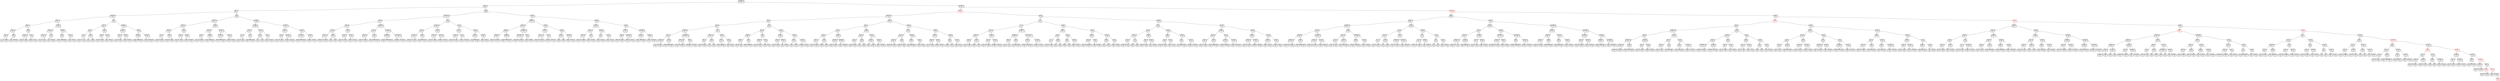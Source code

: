 digraph tree {
node [shape = Mrecord, penwidth = 2];
"especially"[label="{<f0>especially:1|{<f1>|<f2>}}"color=black];
"child"[label="{<f0>child:1|{<f1>|<f2>}}"color=black];
"big"[label="{<f0>big:1|{<f1>|<f2>}}"color=black];
"arrange"[label="{<f0>arrange:1|{<f1>|<f2>}}"color=black];
"allow"[label="{<f0>allow:1|{<f1>|<f2>}}"color=black];
"after"[label="{<f0>after:1|{<f1>|<f2>}}"color=black];
"above"[label="{<f0>above:1|{<f1>|<f2>}}"color=black];
"able"[label="{<f0>able:1|{<f1>|<f2>}}"color=black];
"a"[label="{<f0>a:1|{<f1>|<f2>}}"color=black];
"able":f1 -> "a":f0;
"about"[label="{<f0>about:1|{<f1>|<f2>}}"color=black];
"able":f2 -> "about":f0;
"above":f1 -> "able":f0;
"add"[label="{<f0>add:1|{<f1>|<f2>}}"color=black];
"act"[label="{<f0>act:1|{<f1>|<f2>}}"color=black];
"add":f1 -> "act":f0;
"afraid"[label="{<f0>afraid:1|{<f1>|<f2>}}"color=black];
"add":f2 -> "afraid":f0;
"above":f2 -> "add":f0;
"after":f1 -> "above":f0;
"ago"[label="{<f0>ago:1|{<f1>|<f2>}}"color=black];
"against"[label="{<f0>against:1|{<f1>|<f2>}}"color=black];
"again"[label="{<f0>again:1|{<f1>|<f2>}}"color=black];
"against":f1 -> "again":f0;
"age"[label="{<f0>age:1|{<f1>|<f2>}}"color=black];
"against":f2 -> "age":f0;
"ago":f1 -> "against":f0;
"air"[label="{<f0>air:1|{<f1>|<f2>}}"color=black];
"agree"[label="{<f0>agree:1|{<f1>|<f2>}}"color=black];
"air":f1 -> "agree":f0;
"all"[label="{<f0>all:1|{<f1>|<f2>}}"color=black];
"air":f2 -> "all":f0;
"ago":f2 -> "air":f0;
"after":f2 -> "ago":f0;
"allow":f1 -> "after":f0;
"animal"[label="{<f0>animal:1|{<f1>|<f2>}}"color=black];
"among"[label="{<f0>among:1|{<f1>|<f2>}}"color=black];
"always"[label="{<f0>always:1|{<f1>|<f2>}}"color=black];
"also"[label="{<f0>also:1|{<f1>|<f2>}}"color=black];
"always":f1 -> "also":f0;
"am"[label="{<f0>am:1|{<f1>|<f2>}}"color=black];
"always":f2 -> "am":f0;
"among":f1 -> "always":f0;
"and"[label="{<f0>and:1|{<f1>|<f2>}}"color=black];
"an"[label="{<f0>an:1|{<f1>|<f2>}}"color=black];
"and":f1 -> "an":f0;
"anger"[label="{<f0>anger:1|{<f1>|<f2>}}"color=black];
"and":f2 -> "anger":f0;
"among":f2 -> "and":f0;
"animal":f1 -> "among":f0;
"apple"[label="{<f0>apple:1|{<f1>|<f2>}}"color=black];
"any"[label="{<f0>any:1|{<f1>|<f2>}}"color=black];
"answer"[label="{<f0>answer:1|{<f1>|<f2>}}"color=black];
"any":f1 -> "answer":f0;
"appear"[label="{<f0>appear:1|{<f1>|<f2>}}"color=black];
"any":f2 -> "appear":f0;
"apple":f1 -> "any":f0;
"area"[label="{<f0>area:1|{<f1>|<f2>}}"color=black];
"are"[label="{<f0>are:1|{<f1>|<f2>}}"color=black];
"area":f1 -> "are":f0;
"arm"[label="{<f0>arm:1|{<f1>|<f2>}}"color=black];
"area":f2 -> "arm":f0;
"apple":f2 -> "area":f0;
"animal":f2 -> "apple":f0;
"allow":f2 -> "animal":f0;
"arrange":f1 -> "allow":f0;
"bat"[label="{<f0>bat:1|{<f1>|<f2>}}"color=black];
"back"[label="{<f0>back:1|{<f1>|<f2>}}"color=black];
"ask"[label="{<f0>ask:1|{<f1>|<f2>}}"color=black];
"art"[label="{<f0>art:1|{<f1>|<f2>}}"color=black];
"arrive"[label="{<f0>arrive:1|{<f1>|<f2>}}"color=black];
"art":f1 -> "arrive":f0;
"as"[label="{<f0>as:1|{<f1>|<f2>}}"color=black];
"art":f2 -> "as":f0;
"ask":f1 -> "art":f0;
"atom"[label="{<f0>atom:1|{<f1>|<f2>}}"color=black];
"at"[label="{<f0>at:1|{<f1>|<f2>}}"color=black];
"atom":f1 -> "at":f0;
"baby"[label="{<f0>baby:1|{<f1>|<f2>}}"color=black];
"atom":f2 -> "baby":f0;
"ask":f2 -> "atom":f0;
"back":f1 -> "ask":f0;
"bank"[label="{<f0>bank:1|{<f1>|<f2>}}"color=black];
"ball"[label="{<f0>ball:1|{<f1>|<f2>}}"color=black];
"bad"[label="{<f0>bad:1|{<f1>|<f2>}}"color=black];
"ball":f1 -> "bad":f0;
"band"[label="{<f0>band:1|{<f1>|<f2>}}"color=black];
"ball":f2 -> "band":f0;
"bank":f1 -> "ball":f0;
"base"[label="{<f0>base:1|{<f1>|<f2>}}"color=black];
"bar"[label="{<f0>bar:1|{<f1>|<f2>}}"color=black];
"base":f1 -> "bar":f0;
"basic"[label="{<f0>basic:1|{<f1>|<f2>}}"color=black];
"base":f2 -> "basic":f0;
"bank":f2 -> "base":f0;
"back":f2 -> "bank":f0;
"bat":f1 -> "back":f0;
"began"[label="{<f0>began:1|{<f1>|<f2>}}"color=black];
"beauty"[label="{<f0>beauty:1|{<f1>|<f2>}}"color=black];
"bear"[label="{<f0>bear:1|{<f1>|<f2>}}"color=black];
"be"[label="{<f0>be:1|{<f1>|<f2>}}"color=black];
"bear":f1 -> "be":f0;
"beat"[label="{<f0>beat:1|{<f1>|<f2>}}"color=black];
"bear":f2 -> "beat":f0;
"beauty":f1 -> "bear":f0;
"been"[label="{<f0>been:1|{<f1>|<f2>}}"color=black];
"bed"[label="{<f0>bed:1|{<f1>|<f2>}}"color=black];
"been":f1 -> "bed":f0;
"before"[label="{<f0>before:1|{<f1>|<f2>}}"color=black];
"been":f2 -> "before":f0;
"beauty":f2 -> "been":f0;
"began":f1 -> "beauty":f0;
"bell"[label="{<f0>bell:1|{<f1>|<f2>}}"color=black];
"behind"[label="{<f0>behind:1|{<f1>|<f2>}}"color=black];
"begin"[label="{<f0>begin:1|{<f1>|<f2>}}"color=black];
"behind":f1 -> "begin":f0;
"believe"[label="{<f0>believe:1|{<f1>|<f2>}}"color=black];
"behind":f2 -> "believe":f0;
"bell":f1 -> "behind":f0;
"better"[label="{<f0>better:1|{<f1>|<f2>}}"color=black];
"best"[label="{<f0>best:1|{<f1>|<f2>}}"color=black];
"better":f1 -> "best":f0;
"between"[label="{<f0>between:1|{<f1>|<f2>}}"color=black];
"better":f2 -> "between":f0;
"bell":f2 -> "better":f0;
"began":f2 -> "bell":f0;
"bat":f2 -> "began":f0;
"arrange":f2 -> "bat":f0;
"big":f1 -> "arrange":f0;
"but"[label="{<f0>but:1|{<f1>|<f2>}}"color=black];
"bought"[label="{<f0>bought:1|{<f1>|<f2>}}"color=black];
"board"[label="{<f0>board:1|{<f1>|<f2>}}"color=black];
"block"[label="{<f0>block:1|{<f1>|<f2>}}"color=black];
"bit"[label="{<f0>bit:1|{<f1>|<f2>}}"color=black];
"bird"[label="{<f0>bird:1|{<f1>|<f2>}}"color=black];
"bit":f1 -> "bird":f0;
"black"[label="{<f0>black:1|{<f1>|<f2>}}"color=black];
"bit":f2 -> "black":f0;
"block":f1 -> "bit":f0;
"blow"[label="{<f0>blow:1|{<f1>|<f2>}}"color=black];
"blood"[label="{<f0>blood:1|{<f1>|<f2>}}"color=black];
"blow":f1 -> "blood":f0;
"blue"[label="{<f0>blue:1|{<f1>|<f2>}}"color=black];
"blow":f2 -> "blue":f0;
"block":f2 -> "blow":f0;
"board":f1 -> "block":f0;
"book"[label="{<f0>book:1|{<f1>|<f2>}}"color=black];
"body"[label="{<f0>body:1|{<f1>|<f2>}}"color=black];
"boat"[label="{<f0>boat:1|{<f1>|<f2>}}"color=black];
"body":f1 -> "boat":f0;
"bone"[label="{<f0>bone:1|{<f1>|<f2>}}"color=black];
"body":f2 -> "bone":f0;
"book":f1 -> "body":f0;
"both"[label="{<f0>both:1|{<f1>|<f2>}}"color=black];
"born"[label="{<f0>born:1|{<f1>|<f2>}}"color=black];
"both":f1 -> "born":f0;
"bottom"[label="{<f0>bottom:1|{<f1>|<f2>}}"color=black];
"both":f2 -> "bottom":f0;
"book":f2 -> "both":f0;
"board":f2 -> "book":f0;
"bought":f1 -> "board":f0;
"broad"[label="{<f0>broad:1|{<f1>|<f2>}}"color=black];
"bread"[label="{<f0>bread:1|{<f1>|<f2>}}"color=black];
"boy"[label="{<f0>boy:1|{<f1>|<f2>}}"color=black];
"box"[label="{<f0>box:1|{<f1>|<f2>}}"color=black];
"boy":f1 -> "box":f0;
"branch"[label="{<f0>branch:1|{<f1>|<f2>}}"color=black];
"boy":f2 -> "branch":f0;
"bread":f1 -> "boy":f0;
"bright"[label="{<f0>bright:1|{<f1>|<f2>}}"color=black];
"break"[label="{<f0>break:1|{<f1>|<f2>}}"color=black];
"bright":f1 -> "break":f0;
"bring"[label="{<f0>bring:1|{<f1>|<f2>}}"color=black];
"bright":f2 -> "bring":f0;
"bread":f2 -> "bright":f0;
"broad":f1 -> "bread":f0;
"brown"[label="{<f0>brown:1|{<f1>|<f2>}}"color=black];
"brother"[label="{<f0>brother:1|{<f1>|<f2>}}"color=black];
"broke"[label="{<f0>broke:1|{<f1>|<f2>}}"color=black];
"brother":f1 -> "broke":f0;
"brought"[label="{<f0>brought:1|{<f1>|<f2>}}"color=black];
"brother":f2 -> "brought":f0;
"brown":f1 -> "brother":f0;
"burn"[label="{<f0>burn:1|{<f1>|<f2>}}"color=black];
"build"[label="{<f0>build:1|{<f1>|<f2>}}"color=black];
"burn":f1 -> "build":f0;
"busy"[label="{<f0>busy:1|{<f1>|<f2>}}"color=black];
"burn":f2 -> "busy":f0;
"brown":f2 -> "burn":f0;
"broad":f2 -> "brown":f0;
"bought":f2 -> "broad":f0;
"but":f1 -> "bought":f0;
"caught"[label="{<f0>caught:1|{<f1>|<f2>}}"color=black];
"captain"[label="{<f0>captain:1|{<f1>|<f2>}}"color=black];
"came"[label="{<f0>came:1|{<f1>|<f2>}}"color=black];
"by"[label="{<f0>by:1|{<f1>|<f2>}}"color=black];
"buy"[label="{<f0>buy:1|{<f1>|<f2>}}"color=black];
"by":f1 -> "buy":f0;
"call"[label="{<f0>call:1|{<f1>|<f2>}}"color=black];
"by":f2 -> "call":f0;
"came":f1 -> "by":f0;
"can"[label="{<f0>can:1|{<f1>|<f2>}}"color=black];
"camp"[label="{<f0>camp:1|{<f1>|<f2>}}"color=black];
"can":f1 -> "camp":f0;
"capital"[label="{<f0>capital:1|{<f1>|<f2>}}"color=black];
"can":f2 -> "capital":f0;
"came":f2 -> "can":f0;
"captain":f1 -> "came":f0;
"carry"[label="{<f0>carry:1|{<f1>|<f2>}}"color=black];
"card"[label="{<f0>card:1|{<f1>|<f2>}}"color=black];
"car"[label="{<f0>car:1|{<f1>|<f2>}}"color=black];
"card":f1 -> "car":f0;
"care"[label="{<f0>care:1|{<f1>|<f2>}}"color=black];
"card":f2 -> "care":f0;
"carry":f1 -> "card":f0;
"cat"[label="{<f0>cat:1|{<f1>|<f2>}}"color=black];
"case"[label="{<f0>case:1|{<f1>|<f2>}}"color=black];
"cat":f1 -> "case":f0;
"catch"[label="{<f0>catch:1|{<f1>|<f2>}}"color=black];
"cat":f2 -> "catch":f0;
"carry":f2 -> "cat":f0;
"captain":f2 -> "carry":f0;
"caught":f1 -> "captain":f0;
"chance"[label="{<f0>chance:1|{<f1>|<f2>}}"color=black];
"center"[label="{<f0>center:1|{<f1>|<f2>}}"color=black];
"cell"[label="{<f0>cell:1|{<f1>|<f2>}}"color=black];
"cause"[label="{<f0>cause:1|{<f1>|<f2>}}"color=black];
"cell":f1 -> "cause":f0;
"cent"[label="{<f0>cent:1|{<f1>|<f2>}}"color=black];
"cell":f2 -> "cent":f0;
"center":f1 -> "cell":f0;
"certain"[label="{<f0>certain:1|{<f1>|<f2>}}"color=black];
"century"[label="{<f0>century:1|{<f1>|<f2>}}"color=black];
"certain":f1 -> "century":f0;
"chair"[label="{<f0>chair:1|{<f1>|<f2>}}"color=black];
"certain":f2 -> "chair":f0;
"center":f2 -> "certain":f0;
"chance":f1 -> "center":f0;
"chart"[label="{<f0>chart:1|{<f1>|<f2>}}"color=black];
"character"[label="{<f0>character:1|{<f1>|<f2>}}"color=black];
"change"[label="{<f0>change:1|{<f1>|<f2>}}"color=black];
"character":f1 -> "change":f0;
"charge"[label="{<f0>charge:1|{<f1>|<f2>}}"color=black];
"character":f2 -> "charge":f0;
"chart":f1 -> "character":f0;
"chick"[label="{<f0>chick:1|{<f1>|<f2>}}"color=black];
"check"[label="{<f0>check:1|{<f1>|<f2>}}"color=black];
"chick":f1 -> "check":f0;
"chief"[label="{<f0>chief:1|{<f1>|<f2>}}"color=black];
"chick":f2 -> "chief":f0;
"chart":f2 -> "chick":f0;
"chance":f2 -> "chart":f0;
"caught":f2 -> "chance":f0;
"but":f2 -> "caught":f0;
"big":f2 -> "but":f0;
"child":f1 -> "big":f0;
"dear"[label="{<f0>dear:1|{<f1>|<f2>}}"color=black];
"continent"[label="{<f0>continent:1|{<f1>|<f2>}}"color=black];
"coat"[label="{<f0>coat:1|{<f1>|<f2>}}"color=black];
"clean"[label="{<f0>clean:1|{<f1>|<f2>}}"color=black];
"circle"[label="{<f0>circle:1|{<f1>|<f2>}}"color=black];
"choose"[label="{<f0>choose:1|{<f1>|<f2>}}"color=black];
"children"[label="{<f0>children:1|{<f1>|<f2>}}"color=black];
"choose":f1 -> "children":f0;
"chord"[label="{<f0>chord:1|{<f1>|<f2>}}"color=black];
"choose":f2 -> "chord":f0;
"circle":f1 -> "choose":f0;
"claim"[label="{<f0>claim:1|{<f1>|<f2>}}"color=black];
"city"[label="{<f0>city:1|{<f1>|<f2>}}"color=black];
"claim":f1 -> "city":f0;
"class"[label="{<f0>class:1|{<f1>|<f2>}}"color=black];
"claim":f2 -> "class":f0;
"circle":f2 -> "claim":f0;
"clean":f1 -> "circle":f0;
"close"[label="{<f0>close:1|{<f1>|<f2>}}"color=black];
"climb"[label="{<f0>climb:1|{<f1>|<f2>}}"color=black];
"clear"[label="{<f0>clear:1|{<f1>|<f2>}}"color=black];
"climb":f1 -> "clear":f0;
"clock"[label="{<f0>clock:1|{<f1>|<f2>}}"color=black];
"climb":f2 -> "clock":f0;
"close":f1 -> "climb":f0;
"cloud"[label="{<f0>cloud:1|{<f1>|<f2>}}"color=black];
"clothe"[label="{<f0>clothe:1|{<f1>|<f2>}}"color=black];
"cloud":f1 -> "clothe":f0;
"coast"[label="{<f0>coast:1|{<f1>|<f2>}}"color=black];
"cloud":f2 -> "coast":f0;
"close":f2 -> "cloud":f0;
"clean":f2 -> "close":f0;
"coat":f1 -> "clean":f0;
"company"[label="{<f0>company:1|{<f1>|<f2>}}"color=black];
"color"[label="{<f0>color:1|{<f1>|<f2>}}"color=black];
"collect"[label="{<f0>collect:1|{<f1>|<f2>}}"color=black];
"cold"[label="{<f0>cold:1|{<f1>|<f2>}}"color=black];
"collect":f1 -> "cold":f0;
"colony"[label="{<f0>colony:1|{<f1>|<f2>}}"color=black];
"collect":f2 -> "colony":f0;
"color":f1 -> "collect":f0;
"come"[label="{<f0>come:1|{<f1>|<f2>}}"color=black];
"column"[label="{<f0>column:1|{<f1>|<f2>}}"color=black];
"come":f1 -> "column":f0;
"common"[label="{<f0>common:1|{<f1>|<f2>}}"color=black];
"come":f2 -> "common":f0;
"color":f2 -> "come":f0;
"company":f1 -> "color":f0;
"connect"[label="{<f0>connect:1|{<f1>|<f2>}}"color=black];
"complete"[label="{<f0>complete:1|{<f1>|<f2>}}"color=black];
"compare"[label="{<f0>compare:1|{<f1>|<f2>}}"color=black];
"complete":f1 -> "compare":f0;
"condition"[label="{<f0>condition:1|{<f1>|<f2>}}"color=black];
"complete":f2 -> "condition":f0;
"connect":f1 -> "complete":f0;
"consonant"[label="{<f0>consonant:1|{<f1>|<f2>}}"color=black];
"consider"[label="{<f0>consider:1|{<f1>|<f2>}}"color=black];
"consonant":f1 -> "consider":f0;
"contain"[label="{<f0>contain:1|{<f1>|<f2>}}"color=black];
"consonant":f2 -> "contain":f0;
"connect":f2 -> "consonant":f0;
"company":f2 -> "connect":f0;
"coat":f2 -> "company":f0;
"continent":f1 -> "coat":f0;
"cow"[label="{<f0>cow:1|{<f1>|<f2>}}"color=black];
"correct"[label="{<f0>correct:1|{<f1>|<f2>}}"color=black];
"cool"[label="{<f0>cool:1|{<f1>|<f2>}}"color=black];
"control"[label="{<f0>control:1|{<f1>|<f2>}}"color=black];
"continue"[label="{<f0>continue:1|{<f1>|<f2>}}"color=black];
"control":f1 -> "continue":f0;
"cook"[label="{<f0>cook:1|{<f1>|<f2>}}"color=black];
"control":f2 -> "cook":f0;
"cool":f1 -> "control":f0;
"corn"[label="{<f0>corn:1|{<f1>|<f2>}}"color=black];
"copy"[label="{<f0>copy:1|{<f1>|<f2>}}"color=black];
"corn":f1 -> "copy":f0;
"corner"[label="{<f0>corner:1|{<f1>|<f2>}}"color=black];
"corn":f2 -> "corner":f0;
"cool":f2 -> "corn":f0;
"correct":f1 -> "cool":f0;
"count"[label="{<f0>count:1|{<f1>|<f2>}}"color=black];
"cotton"[label="{<f0>cotton:1|{<f1>|<f2>}}"color=black];
"cost"[label="{<f0>cost:1|{<f1>|<f2>}}"color=black];
"cotton":f1 -> "cost":f0;
"could"[label="{<f0>could:1|{<f1>|<f2>}}"color=black];
"cotton":f2 -> "could":f0;
"count":f1 -> "cotton":f0;
"course"[label="{<f0>course:1|{<f1>|<f2>}}"color=black];
"country"[label="{<f0>country:1|{<f1>|<f2>}}"color=black];
"course":f1 -> "country":f0;
"cover"[label="{<f0>cover:1|{<f1>|<f2>}}"color=black];
"course":f2 -> "cover":f0;
"count":f2 -> "course":f0;
"correct":f2 -> "count":f0;
"cow":f1 -> "correct":f0;
"cut"[label="{<f0>cut:1|{<f1>|<f2>}}"color=black];
"cross"[label="{<f0>cross:1|{<f1>|<f2>}}"color=black];
"create"[label="{<f0>create:1|{<f1>|<f2>}}"color=black];
"crease"[label="{<f0>crease:1|{<f1>|<f2>}}"color=black];
"create":f1 -> "crease":f0;
"crop"[label="{<f0>crop:1|{<f1>|<f2>}}"color=black];
"create":f2 -> "crop":f0;
"cross":f1 -> "create":f0;
"cry"[label="{<f0>cry:1|{<f1>|<f2>}}"color=black];
"crowd"[label="{<f0>crowd:1|{<f1>|<f2>}}"color=black];
"cry":f1 -> "crowd":f0;
"current"[label="{<f0>current:1|{<f1>|<f2>}}"color=black];
"cry":f2 -> "current":f0;
"cross":f2 -> "cry":f0;
"cut":f1 -> "cross":f0;
"dark"[label="{<f0>dark:1|{<f1>|<f2>}}"color=black];
"dance"[label="{<f0>dance:1|{<f1>|<f2>}}"color=black];
"dad"[label="{<f0>dad:1|{<f1>|<f2>}}"color=black];
"dance":f1 -> "dad":f0;
"danger"[label="{<f0>danger:1|{<f1>|<f2>}}"color=black];
"dance":f2 -> "danger":f0;
"dark":f1 -> "dance":f0;
"dead"[label="{<f0>dead:1|{<f1>|<f2>}}"color=black];
"day"[label="{<f0>day:1|{<f1>|<f2>}}"color=black];
"dead":f1 -> "day":f0;
"deal"[label="{<f0>deal:1|{<f1>|<f2>}}"color=black];
"dead":f2 -> "deal":f0;
"dark":f2 -> "dead":f0;
"cut":f2 -> "dark":f0;
"cow":f2 -> "cut":f0;
"continent":f2 -> "cow":f0;
"dear":f1 -> "continent":f0;
"draw"[label="{<f0>draw:1|{<f1>|<f2>}}"color=black];
"difficult"[label="{<f0>difficult:1|{<f1>|<f2>}}"color=black];
"desert"[label="{<f0>desert:1|{<f1>|<f2>}}"color=black];
"deep"[label="{<f0>deep:1|{<f1>|<f2>}}"color=black];
"decide"[label="{<f0>decide:1|{<f1>|<f2>}}"color=black];
"death"[label="{<f0>death:1|{<f1>|<f2>}}"color=black];
"decide":f1 -> "death":f0;
"decimal"[label="{<f0>decimal:1|{<f1>|<f2>}}"color=black];
"decide":f2 -> "decimal":f0;
"deep":f1 -> "decide":f0;
"depend"[label="{<f0>depend:1|{<f1>|<f2>}}"color=black];
"degree"[label="{<f0>degree:1|{<f1>|<f2>}}"color=black];
"depend":f1 -> "degree":f0;
"describe"[label="{<f0>describe:1|{<f1>|<f2>}}"color=black];
"depend":f2 -> "describe":f0;
"deep":f2 -> "depend":f0;
"desert":f1 -> "deep":f0;
"dictionary"[label="{<f0>dictionary:1|{<f1>|<f2>}}"color=black];
"determine"[label="{<f0>determine:1|{<f1>|<f2>}}"color=black];
"design"[label="{<f0>design:1|{<f1>|<f2>}}"color=black];
"determine":f1 -> "design":f0;
"develop"[label="{<f0>develop:1|{<f1>|<f2>}}"color=black];
"determine":f2 -> "develop":f0;
"dictionary":f1 -> "determine":f0;
"die"[label="{<f0>die:1|{<f1>|<f2>}}"color=black];
"did"[label="{<f0>did:1|{<f1>|<f2>}}"color=black];
"die":f1 -> "did":f0;
"differ"[label="{<f0>differ:1|{<f1>|<f2>}}"color=black];
"die":f2 -> "differ":f0;
"dictionary":f2 -> "die":f0;
"desert":f2 -> "dictionary":f0;
"difficult":f1 -> "desert":f0;
"does"[label="{<f0>does:1|{<f1>|<f2>}}"color=black];
"divide"[label="{<f0>divide:1|{<f1>|<f2>}}"color=black];
"discuss"[label="{<f0>discuss:1|{<f1>|<f2>}}"color=black];
"direct"[label="{<f0>direct:1|{<f1>|<f2>}}"color=black];
"discuss":f1 -> "direct":f0;
"distant"[label="{<f0>distant:1|{<f1>|<f2>}}"color=black];
"discuss":f2 -> "distant":f0;
"divide":f1 -> "discuss":f0;
"do"[label="{<f0>do:1|{<f1>|<f2>}}"color=black];
"division"[label="{<f0>division:1|{<f1>|<f2>}}"color=black];
"do":f1 -> "division":f0;
"doctor"[label="{<f0>doctor:1|{<f1>|<f2>}}"color=black];
"do":f2 -> "doctor":f0;
"divide":f2 -> "do":f0;
"does":f1 -> "divide":f0;
"dont"[label="{<f0>dont:1|{<f1>|<f2>}}"color=black];
"dollar"[label="{<f0>dollar:1|{<f1>|<f2>}}"color=black];
"dog"[label="{<f0>dog:1|{<f1>|<f2>}}"color=black];
"dollar":f1 -> "dog":f0;
"done"[label="{<f0>done:1|{<f1>|<f2>}}"color=black];
"dollar":f2 -> "done":f0;
"dont":f1 -> "dollar":f0;
"double"[label="{<f0>double:1|{<f1>|<f2>}}"color=black];
"door"[label="{<f0>door:1|{<f1>|<f2>}}"color=black];
"double":f1 -> "door":f0;
"down"[label="{<f0>down:1|{<f1>|<f2>}}"color=black];
"double":f2 -> "down":f0;
"dont":f2 -> "double":f0;
"does":f2 -> "dont":f0;
"difficult":f2 -> "does":f0;
"draw":f1 -> "difficult":f0;
"edge"[label="{<f0>edge:1|{<f1>|<f2>}}"color=black];
"during"[label="{<f0>during:1|{<f1>|<f2>}}"color=black];
"drive"[label="{<f0>drive:1|{<f1>|<f2>}}"color=black];
"dress"[label="{<f0>dress:1|{<f1>|<f2>}}"color=black];
"dream"[label="{<f0>dream:1|{<f1>|<f2>}}"color=black];
"dress":f1 -> "dream":f0;
"drink"[label="{<f0>drink:1|{<f1>|<f2>}}"color=black];
"dress":f2 -> "drink":f0;
"drive":f1 -> "dress":f0;
"dry"[label="{<f0>dry:1|{<f1>|<f2>}}"color=black];
"drop"[label="{<f0>drop:1|{<f1>|<f2>}}"color=black];
"dry":f1 -> "drop":f0;
"duck"[label="{<f0>duck:1|{<f1>|<f2>}}"color=black];
"dry":f2 -> "duck":f0;
"drive":f2 -> "dry":f0;
"during":f1 -> "drive":f0;
"earth"[label="{<f0>earth:1|{<f1>|<f2>}}"color=black];
"ear"[label="{<f0>ear:1|{<f1>|<f2>}}"color=black];
"each"[label="{<f0>each:1|{<f1>|<f2>}}"color=black];
"ear":f1 -> "each":f0;
"early"[label="{<f0>early:1|{<f1>|<f2>}}"color=black];
"ear":f2 -> "early":f0;
"earth":f1 -> "ear":f0;
"east"[label="{<f0>east:1|{<f1>|<f2>}}"color=black];
"ease"[label="{<f0>ease:1|{<f1>|<f2>}}"color=black];
"east":f1 -> "ease":f0;
"eat"[label="{<f0>eat:1|{<f1>|<f2>}}"color=black];
"east":f2 -> "eat":f0;
"earth":f2 -> "east":f0;
"during":f2 -> "earth":f0;
"edge":f1 -> "during":f0;
"end"[label="{<f0>end:1|{<f1>|<f2>}}"color=black];
"either"[label="{<f0>either:1|{<f1>|<f2>}}"color=black];
"egg"[label="{<f0>egg:1|{<f1>|<f2>}}"color=black];
"effect"[label="{<f0>effect:1|{<f1>|<f2>}}"color=black];
"egg":f1 -> "effect":f0;
"eight"[label="{<f0>eight:1|{<f1>|<f2>}}"color=black];
"egg":f2 -> "eight":f0;
"either":f1 -> "egg":f0;
"element"[label="{<f0>element:1|{<f1>|<f2>}}"color=black];
"electric"[label="{<f0>electric:1|{<f1>|<f2>}}"color=black];
"element":f1 -> "electric":f0;
"else"[label="{<f0>else:1|{<f1>|<f2>}}"color=black];
"element":f2 -> "else":f0;
"either":f2 -> "element":f0;
"end":f1 -> "either":f0;
"enough"[label="{<f0>enough:1|{<f1>|<f2>}}"color=black];
"energy"[label="{<f0>energy:1|{<f1>|<f2>}}"color=black];
"enemy"[label="{<f0>enemy:1|{<f1>|<f2>}}"color=black];
"energy":f1 -> "enemy":f0;
"engine"[label="{<f0>engine:1|{<f1>|<f2>}}"color=black];
"energy":f2 -> "engine":f0;
"enough":f1 -> "energy":f0;
"equal"[label="{<f0>equal:1|{<f1>|<f2>}}"color=black];
"enter"[label="{<f0>enter:1|{<f1>|<f2>}}"color=black];
"equal":f1 -> "enter":f0;
"equate"[label="{<f0>equate:1|{<f1>|<f2>}}"color=black];
"equal":f2 -> "equate":f0;
"enough":f2 -> "equal":f0;
"end":f2 -> "enough":f0;
"edge":f2 -> "end":f0;
"draw":f2 -> "edge":f0;
"dear":f2 -> "draw":f0;
"child":f2 -> "dear":f0;
"especially":f1 -> "child":f0;
"modern"[label="{<f0>modern:1|{<f1>|<f2>}}"color=black];
"history"[label="{<f0>history:1|{<f1>|<f2>}}"color=red];
"fraction"[label="{<f0>fraction:1|{<f1>|<f2>}}"color=black];
"felt"[label="{<f0>felt:1|{<f1>|<f2>}}"color=black];
"fact"[label="{<f0>fact:1|{<f1>|<f2>}}"color=black];
"except"[label="{<f0>except:1|{<f1>|<f2>}}"color=black];
"ever"[label="{<f0>ever:1|{<f1>|<f2>}}"color=black];
"evening"[label="{<f0>evening:1|{<f1>|<f2>}}"color=black];
"even"[label="{<f0>even:1|{<f1>|<f2>}}"color=black];
"evening":f1 -> "even":f0;
"event"[label="{<f0>event:1|{<f1>|<f2>}}"color=black];
"evening":f2 -> "event":f0;
"ever":f1 -> "evening":f0;
"exact"[label="{<f0>exact:1|{<f1>|<f2>}}"color=black];
"every"[label="{<f0>every:1|{<f1>|<f2>}}"color=black];
"exact":f1 -> "every":f0;
"example"[label="{<f0>example:1|{<f1>|<f2>}}"color=black];
"exact":f2 -> "example":f0;
"ever":f2 -> "exact":f0;
"except":f1 -> "ever":f0;
"experience"[label="{<f0>experience:1|{<f1>|<f2>}}"color=black];
"exercise"[label="{<f0>exercise:1|{<f1>|<f2>}}"color=black];
"excite"[label="{<f0>excite:1|{<f1>|<f2>}}"color=black];
"exercise":f1 -> "excite":f0;
"expect"[label="{<f0>expect:1|{<f1>|<f2>}}"color=black];
"exercise":f2 -> "expect":f0;
"experience":f1 -> "exercise":f0;
"eye"[label="{<f0>eye:1|{<f1>|<f2>}}"color=black];
"experiment"[label="{<f0>experiment:1|{<f1>|<f2>}}"color=black];
"eye":f1 -> "experiment":f0;
"face"[label="{<f0>face:1|{<f1>|<f2>}}"color=black];
"eye":f2 -> "face":f0;
"experience":f2 -> "eye":f0;
"except":f2 -> "experience":f0;
"fact":f1 -> "except":f0;
"fat"[label="{<f0>fat:1|{<f1>|<f2>}}"color=black];
"famous"[label="{<f0>famous:1|{<f1>|<f2>}}"color=black];
"fall"[label="{<f0>fall:1|{<f1>|<f2>}}"color=black];
"fair"[label="{<f0>fair:1|{<f1>|<f2>}}"color=black];
"fall":f1 -> "fair":f0;
"family"[label="{<f0>family:1|{<f1>|<f2>}}"color=black];
"fall":f2 -> "family":f0;
"famous":f1 -> "fall":f0;
"farm"[label="{<f0>farm:1|{<f1>|<f2>}}"color=black];
"far"[label="{<f0>far:1|{<f1>|<f2>}}"color=black];
"farm":f1 -> "far":f0;
"fast"[label="{<f0>fast:1|{<f1>|<f2>}}"color=black];
"farm":f2 -> "fast":f0;
"famous":f2 -> "farm":f0;
"fat":f1 -> "famous":f0;
"feed"[label="{<f0>feed:1|{<f1>|<f2>}}"color=black];
"favor"[label="{<f0>favor:1|{<f1>|<f2>}}"color=black];
"father"[label="{<f0>father:1|{<f1>|<f2>}}"color=black];
"favor":f1 -> "father":f0;
"fear"[label="{<f0>fear:1|{<f1>|<f2>}}"color=black];
"favor":f2 -> "fear":f0;
"feed":f1 -> "favor":f0;
"feet"[label="{<f0>feet:1|{<f1>|<f2>}}"color=black];
"feel"[label="{<f0>feel:1|{<f1>|<f2>}}"color=black];
"feet":f1 -> "feel":f0;
"fell"[label="{<f0>fell:1|{<f1>|<f2>}}"color=black];
"feet":f2 -> "fell":f0;
"feed":f2 -> "feet":f0;
"fat":f2 -> "feed":f0;
"fact":f2 -> "fat":f0;
"felt":f1 -> "fact":f0;
"five"[label="{<f0>five:1|{<f1>|<f2>}}"color=black];
"find"[label="{<f0>find:1|{<f1>|<f2>}}"color=black];
"fight"[label="{<f0>fight:1|{<f1>|<f2>}}"color=black];
"field"[label="{<f0>field:1|{<f1>|<f2>}}"color=black];
"few"[label="{<f0>few:1|{<f1>|<f2>}}"color=black];
"field":f1 -> "few":f0;
"fig"[label="{<f0>fig:1|{<f1>|<f2>}}"color=black];
"field":f2 -> "fig":f0;
"fight":f1 -> "field":f0;
"fill"[label="{<f0>fill:1|{<f1>|<f2>}}"color=black];
"figure"[label="{<f0>figure:1|{<f1>|<f2>}}"color=black];
"fill":f1 -> "figure":f0;
"final"[label="{<f0>final:1|{<f1>|<f2>}}"color=black];
"fill":f2 -> "final":f0;
"fight":f2 -> "fill":f0;
"find":f1 -> "fight":f0;
"fire"[label="{<f0>fire:1|{<f1>|<f2>}}"color=black];
"finger"[label="{<f0>finger:1|{<f1>|<f2>}}"color=black];
"fine"[label="{<f0>fine:1|{<f1>|<f2>}}"color=black];
"finger":f1 -> "fine":f0;
"finish"[label="{<f0>finish:1|{<f1>|<f2>}}"color=black];
"finger":f2 -> "finish":f0;
"fire":f1 -> "finger":f0;
"fish"[label="{<f0>fish:1|{<f1>|<f2>}}"color=black];
"first"[label="{<f0>first:1|{<f1>|<f2>}}"color=black];
"fish":f1 -> "first":f0;
"fit"[label="{<f0>fit:1|{<f1>|<f2>}}"color=black];
"fish":f2 -> "fit":f0;
"fire":f2 -> "fish":f0;
"find":f2 -> "fire":f0;
"five":f1 -> "find":f0;
"foot"[label="{<f0>foot:1|{<f1>|<f2>}}"color=black];
"flower"[label="{<f0>flower:1|{<f1>|<f2>}}"color=black];
"floor"[label="{<f0>floor:1|{<f1>|<f2>}}"color=black];
"flat"[label="{<f0>flat:1|{<f1>|<f2>}}"color=black];
"floor":f1 -> "flat":f0;
"flow"[label="{<f0>flow:1|{<f1>|<f2>}}"color=black];
"floor":f2 -> "flow":f0;
"flower":f1 -> "floor":f0;
"follow"[label="{<f0>follow:1|{<f1>|<f2>}}"color=black];
"fly"[label="{<f0>fly:1|{<f1>|<f2>}}"color=black];
"follow":f1 -> "fly":f0;
"food"[label="{<f0>food:1|{<f1>|<f2>}}"color=black];
"follow":f2 -> "food":f0;
"flower":f2 -> "follow":f0;
"foot":f1 -> "flower":f0;
"form"[label="{<f0>form:1|{<f1>|<f2>}}"color=black];
"force"[label="{<f0>force:1|{<f1>|<f2>}}"color=black];
"for"[label="{<f0>for:1|{<f1>|<f2>}}"color=black];
"force":f1 -> "for":f0;
"forest"[label="{<f0>forest:1|{<f1>|<f2>}}"color=black];
"force":f2 -> "forest":f0;
"form":f1 -> "force":f0;
"found"[label="{<f0>found:1|{<f1>|<f2>}}"color=black];
"forward"[label="{<f0>forward:1|{<f1>|<f2>}}"color=black];
"found":f1 -> "forward":f0;
"four"[label="{<f0>four:1|{<f1>|<f2>}}"color=black];
"found":f2 -> "four":f0;
"form":f2 -> "found":f0;
"foot":f2 -> "form":f0;
"five":f2 -> "foot":f0;
"felt":f2 -> "five":f0;
"fraction":f1 -> "felt":f0;
"grew"[label="{<f0>grew:1|{<f1>|<f2>}}"color=black];
"get"[label="{<f0>get:1|{<f1>|<f2>}}"color=black];
"fun"[label="{<f0>fun:1|{<f1>|<f2>}}"color=black];
"from"[label="{<f0>from:1|{<f1>|<f2>}}"color=black];
"fresh"[label="{<f0>fresh:1|{<f1>|<f2>}}"color=black];
"free"[label="{<f0>free:1|{<f1>|<f2>}}"color=black];
"fresh":f1 -> "free":f0;
"friend"[label="{<f0>friend:1|{<f1>|<f2>}}"color=black];
"fresh":f2 -> "friend":f0;
"from":f1 -> "fresh":f0;
"fruit"[label="{<f0>fruit:1|{<f1>|<f2>}}"color=black];
"front"[label="{<f0>front:1|{<f1>|<f2>}}"color=black];
"fruit":f1 -> "front":f0;
"full"[label="{<f0>full:1|{<f1>|<f2>}}"color=black];
"fruit":f2 -> "full":f0;
"from":f2 -> "fruit":f0;
"fun":f1 -> "from":f0;
"gather"[label="{<f0>gather:1|{<f1>|<f2>}}"color=black];
"garden"[label="{<f0>garden:1|{<f1>|<f2>}}"color=black];
"game"[label="{<f0>game:1|{<f1>|<f2>}}"color=black];
"garden":f1 -> "game":f0;
"gas"[label="{<f0>gas:1|{<f1>|<f2>}}"color=black];
"garden":f2 -> "gas":f0;
"gather":f1 -> "garden":f0;
"general"[label="{<f0>general:1|{<f1>|<f2>}}"color=black];
"gave"[label="{<f0>gave:1|{<f1>|<f2>}}"color=black];
"general":f1 -> "gave":f0;
"gentle"[label="{<f0>gentle:1|{<f1>|<f2>}}"color=black];
"general":f2 -> "gentle":f0;
"gather":f2 -> "general":f0;
"fun":f2 -> "gather":f0;
"get":f1 -> "fun":f0;
"good"[label="{<f0>good:1|{<f1>|<f2>}}"color=black];
"glass"[label="{<f0>glass:1|{<f1>|<f2>}}"color=black];
"give"[label="{<f0>give:1|{<f1>|<f2>}}"color=black];
"girl"[label="{<f0>girl:1|{<f1>|<f2>}}"color=black];
"give":f1 -> "girl":f0;
"glad"[label="{<f0>glad:1|{<f1>|<f2>}}"color=black];
"give":f2 -> "glad":f0;
"glass":f1 -> "give":f0;
"gold"[label="{<f0>gold:1|{<f1>|<f2>}}"color=black];
"go"[label="{<f0>go:1|{<f1>|<f2>}}"color=black];
"gold":f1 -> "go":f0;
"gone"[label="{<f0>gone:1|{<f1>|<f2>}}"color=black];
"gold":f2 -> "gone":f0;
"glass":f2 -> "gold":f0;
"good":f1 -> "glass":f0;
"grass"[label="{<f0>grass:1|{<f1>|<f2>}}"color=black];
"govern"[label="{<f0>govern:1|{<f1>|<f2>}}"color=black];
"got"[label="{<f0>got:1|{<f1>|<f2>}}"color=black];
"govern":f1 -> "got":f0;
"grand"[label="{<f0>grand:1|{<f1>|<f2>}}"color=black];
"govern":f2 -> "grand":f0;
"grass":f1 -> "govern":f0;
"great"[label="{<f0>great:1|{<f1>|<f2>}}"color=black];
"gray"[label="{<f0>gray:1|{<f1>|<f2>}}"color=black];
"great":f1 -> "gray":f0;
"green"[label="{<f0>green:1|{<f1>|<f2>}}"color=black];
"great":f2 -> "green":f0;
"grass":f2 -> "great":f0;
"good":f2 -> "grass":f0;
"get":f2 -> "good":f0;
"grew":f1 -> "get":f0;
"have"[label="{<f0>have:1|{<f1>|<f2>}}"color=black];
"hair"[label="{<f0>hair:1|{<f1>|<f2>}}"color=black];
"guess"[label="{<f0>guess:1|{<f1>|<f2>}}"color=black];
"group"[label="{<f0>group:1|{<f1>|<f2>}}"color=black];
"ground"[label="{<f0>ground:1|{<f1>|<f2>}}"color=black];
"group":f1 -> "ground":f0;
"grow"[label="{<f0>grow:1|{<f1>|<f2>}}"color=black];
"group":f2 -> "grow":f0;
"guess":f1 -> "group":f0;
"gun"[label="{<f0>gun:1|{<f1>|<f2>}}"color=black];
"guide"[label="{<f0>guide:1|{<f1>|<f2>}}"color=black];
"gun":f1 -> "guide":f0;
"had"[label="{<f0>had:1|{<f1>|<f2>}}"color=black];
"gun":f2 -> "had":f0;
"guess":f2 -> "gun":f0;
"hair":f1 -> "guess":f0;
"happy"[label="{<f0>happy:1|{<f1>|<f2>}}"color=black];
"hand"[label="{<f0>hand:1|{<f1>|<f2>}}"color=black];
"half"[label="{<f0>half:1|{<f1>|<f2>}}"color=black];
"hand":f1 -> "half":f0;
"happen"[label="{<f0>happen:1|{<f1>|<f2>}}"color=black];
"hand":f2 -> "happen":f0;
"happy":f1 -> "hand":f0;
"has"[label="{<f0>has:1|{<f1>|<f2>}}"color=black];
"hard"[label="{<f0>hard:1|{<f1>|<f2>}}"color=black];
"has":f1 -> "hard":f0;
"hat"[label="{<f0>hat:1|{<f1>|<f2>}}"color=black];
"has":f2 -> "hat":f0;
"happy":f2 -> "has":f0;
"hair":f2 -> "happy":f0;
"have":f1 -> "hair":f0;
"held"[label="{<f0>held:1|{<f1>|<f2>}}"color=black];
"heard"[label="{<f0>heard:1|{<f1>|<f2>}}"color=black];
"head"[label="{<f0>head:1|{<f1>|<f2>}}"color=black];
"he"[label="{<f0>he:1|{<f1>|<f2>}}"color=black];
"head":f1 -> "he":f0;
"hear"[label="{<f0>hear:1|{<f1>|<f2>}}"color=black];
"head":f2 -> "hear":f0;
"heard":f1 -> "head":f0;
"heat"[label="{<f0>heat:1|{<f1>|<f2>}}"color=black];
"heart"[label="{<f0>heart:1|{<f1>|<f2>}}"color=black];
"heat":f1 -> "heart":f0;
"heavy"[label="{<f0>heavy:1|{<f1>|<f2>}}"color=black];
"heat":f2 -> "heavy":f0;
"heard":f2 -> "heat":f0;
"held":f1 -> "heard":f0;
"high"[label="{<f0>high:1|{<f1>|<f2>}}"color=black];
"her"[label="{<f0>her:1|{<f1>|<f2>}}"color=black];
"help"[label="{<f0>help:1|{<f1>|<f2>}}"color=black];
"her":f1 -> "help":f0;
"here"[label="{<f0>here:1|{<f1>|<f2>}}"color=black];
"her":f2 -> "here":f0;
"high":f1 -> "her":f0;
"him"[label="{<f0>him:1|{<f1>|<f2>}}"color=black];
"hill"[label="{<f0>hill:1|{<f1>|<f2>}}"color=black];
"him":f1 -> "hill":f0;
"his"[label="{<f0>his:1|{<f1>|<f2>}}"color=black];
"him":f2 -> "his":f0;
"high":f2 -> "him":f0;
"held":f2 -> "high":f0;
"have":f2 -> "held":f0;
"grew":f2 -> "have":f0;
"fraction":f2 -> "grew":f0;
"history":f1 -> "fraction":f0;
"leg"[label="{<f0>leg:1|{<f1>|<f2>}}"color=black];
"is"[label="{<f0>is:1|{<f1>|<f2>}}"color=black];
"i"[label="{<f0>i:1|{<f1>|<f2>}}"color=black];
"hour"[label="{<f0>hour:1|{<f1>|<f2>}}"color=black];
"home"[label="{<f0>home:1|{<f1>|<f2>}}"color=black];
"hold"[label="{<f0>hold:1|{<f1>|<f2>}}"color=black];
"hit"[label="{<f0>hit:1|{<f1>|<f2>}}"color=black];
"hold":f1 -> "hit":f0;
"hole"[label="{<f0>hole:1|{<f1>|<f2>}}"color=black];
"hold":f2 -> "hole":f0;
"home":f1 -> "hold":f0;
"horse"[label="{<f0>horse:1|{<f1>|<f2>}}"color=black];
"hope"[label="{<f0>hope:1|{<f1>|<f2>}}"color=black];
"horse":f1 -> "hope":f0;
"hot"[label="{<f0>hot:1|{<f1>|<f2>}}"color=black];
"horse":f2 -> "hot":f0;
"home":f2 -> "horse":f0;
"hour":f1 -> "home":f0;
"human"[label="{<f0>human:1|{<f1>|<f2>}}"color=black];
"how"[label="{<f0>how:1|{<f1>|<f2>}}"color=black];
"house"[label="{<f0>house:1|{<f1>|<f2>}}"color=black];
"how":f1 -> "house":f0;
"huge"[label="{<f0>huge:1|{<f1>|<f2>}}"color=black];
"how":f2 -> "huge":f0;
"human":f1 -> "how":f0;
"hunt"[label="{<f0>hunt:1|{<f1>|<f2>}}"color=black];
"hundred"[label="{<f0>hundred:1|{<f1>|<f2>}}"color=black];
"hunt":f1 -> "hundred":f0;
"hurry"[label="{<f0>hurry:1|{<f1>|<f2>}}"color=black];
"hunt":f2 -> "hurry":f0;
"human":f2 -> "hunt":f0;
"hour":f2 -> "human":f0;
"i":f1 -> "hour":f0;
"indicate"[label="{<f0>indicate:1|{<f1>|<f2>}}"color=black];
"imagine"[label="{<f0>imagine:1|{<f1>|<f2>}}"color=black];
"idea"[label="{<f0>idea:1|{<f1>|<f2>}}"color=black];
"ice"[label="{<f0>ice:1|{<f1>|<f2>}}"color=black];
"idea":f1 -> "ice":f0;
"if"[label="{<f0>if:1|{<f1>|<f2>}}"color=black];
"idea":f2 -> "if":f0;
"imagine":f1 -> "idea":f0;
"inch"[label="{<f0>inch:1|{<f1>|<f2>}}"color=black];
"in"[label="{<f0>in:1|{<f1>|<f2>}}"color=black];
"inch":f1 -> "in":f0;
"include"[label="{<f0>include:1|{<f1>|<f2>}}"color=black];
"inch":f2 -> "include":f0;
"imagine":f2 -> "inch":f0;
"indicate":f1 -> "imagine":f0;
"instrument"[label="{<f0>instrument:1|{<f1>|<f2>}}"color=black];
"insect"[label="{<f0>insect:1|{<f1>|<f2>}}"color=black];
"industry"[label="{<f0>industry:1|{<f1>|<f2>}}"color=black];
"insect":f1 -> "industry":f0;
"instant"[label="{<f0>instant:1|{<f1>|<f2>}}"color=black];
"insect":f2 -> "instant":f0;
"instrument":f1 -> "insect":f0;
"invent"[label="{<f0>invent:1|{<f1>|<f2>}}"color=black];
"interest"[label="{<f0>interest:1|{<f1>|<f2>}}"color=black];
"invent":f1 -> "interest":f0;
"iron"[label="{<f0>iron:1|{<f1>|<f2>}}"color=black];
"invent":f2 -> "iron":f0;
"instrument":f2 -> "invent":f0;
"indicate":f2 -> "instrument":f0;
"i":f2 -> "indicate":f0;
"is":f1 -> "i":f0;
"lady"[label="{<f0>lady:1|{<f1>|<f2>}}"color=black];
"keep"[label="{<f0>keep:1|{<f1>|<f2>}}"color=black];
"join"[label="{<f0>join:1|{<f1>|<f2>}}"color=black];
"it"[label="{<f0>it:1|{<f1>|<f2>}}"color=black];
"island"[label="{<f0>island:1|{<f1>|<f2>}}"color=black];
"it":f1 -> "island":f0;
"job"[label="{<f0>job:1|{<f1>|<f2>}}"color=black];
"it":f2 -> "job":f0;
"join":f1 -> "it":f0;
"jump"[label="{<f0>jump:1|{<f1>|<f2>}}"color=black];
"joy"[label="{<f0>joy:1|{<f1>|<f2>}}"color=black];
"jump":f1 -> "joy":f0;
"just"[label="{<f0>just:1|{<f1>|<f2>}}"color=black];
"jump":f2 -> "just":f0;
"join":f2 -> "jump":f0;
"keep":f1 -> "join":f0;
"kind"[label="{<f0>kind:1|{<f1>|<f2>}}"color=black];
"key"[label="{<f0>key:1|{<f1>|<f2>}}"color=black];
"kept"[label="{<f0>kept:1|{<f1>|<f2>}}"color=black];
"key":f1 -> "kept":f0;
"kill"[label="{<f0>kill:1|{<f1>|<f2>}}"color=black];
"key":f2 -> "kill":f0;
"kind":f1 -> "key":f0;
"knew"[label="{<f0>knew:1|{<f1>|<f2>}}"color=black];
"king"[label="{<f0>king:1|{<f1>|<f2>}}"color=black];
"knew":f1 -> "king":f0;
"know"[label="{<f0>know:1|{<f1>|<f2>}}"color=black];
"knew":f2 -> "know":f0;
"kind":f2 -> "knew":f0;
"keep":f2 -> "kind":f0;
"lady":f1 -> "keep":f0;
"law"[label="{<f0>law:1|{<f1>|<f2>}}"color=black];
"large"[label="{<f0>large:1|{<f1>|<f2>}}"color=black];
"land"[label="{<f0>land:1|{<f1>|<f2>}}"color=black];
"lake"[label="{<f0>lake:1|{<f1>|<f2>}}"color=black];
"land":f1 -> "lake":f0;
"language"[label="{<f0>language:1|{<f1>|<f2>}}"color=black];
"land":f2 -> "language":f0;
"large":f1 -> "land":f0;
"late"[label="{<f0>late:1|{<f1>|<f2>}}"color=black];
"last"[label="{<f0>last:1|{<f1>|<f2>}}"color=black];
"late":f1 -> "last":f0;
"laugh"[label="{<f0>laugh:1|{<f1>|<f2>}}"color=black];
"late":f2 -> "laugh":f0;
"large":f2 -> "late":f0;
"law":f1 -> "large":f0;
"least"[label="{<f0>least:1|{<f1>|<f2>}}"color=black];
"lead"[label="{<f0>lead:1|{<f1>|<f2>}}"color=black];
"lay"[label="{<f0>lay:1|{<f1>|<f2>}}"color=black];
"lead":f1 -> "lay":f0;
"learn"[label="{<f0>learn:1|{<f1>|<f2>}}"color=black];
"lead":f2 -> "learn":f0;
"least":f1 -> "lead":f0;
"led"[label="{<f0>led:1|{<f1>|<f2>}}"color=black];
"leave"[label="{<f0>leave:1|{<f1>|<f2>}}"color=black];
"led":f1 -> "leave":f0;
"left"[label="{<f0>left:1|{<f1>|<f2>}}"color=black];
"led":f2 -> "left":f0;
"least":f2 -> "led":f0;
"law":f2 -> "least":f0;
"lady":f2 -> "law":f0;
"is":f2 -> "lady":f0;
"leg":f1 -> "is":f0;
"make"[label="{<f0>make:1|{<f1>|<f2>}}"color=black];
"live"[label="{<f0>live:1|{<f1>|<f2>}}"color=black];
"lift"[label="{<f0>lift:1|{<f1>|<f2>}}"color=black];
"letter"[label="{<f0>letter:1|{<f1>|<f2>}}"color=black];
"less"[label="{<f0>less:1|{<f1>|<f2>}}"color=black];
"length"[label="{<f0>length:1|{<f1>|<f2>}}"color=black];
"less":f1 -> "length":f0;
"let"[label="{<f0>let:1|{<f1>|<f2>}}"color=black];
"less":f2 -> "let":f0;
"letter":f1 -> "less":f0;
"lie"[label="{<f0>lie:1|{<f1>|<f2>}}"color=black];
"level"[label="{<f0>level:1|{<f1>|<f2>}}"color=black];
"lie":f1 -> "level":f0;
"life"[label="{<f0>life:1|{<f1>|<f2>}}"color=black];
"lie":f2 -> "life":f0;
"letter":f2 -> "lie":f0;
"lift":f1 -> "letter":f0;
"liquid"[label="{<f0>liquid:1|{<f1>|<f2>}}"color=black];
"like"[label="{<f0>like:1|{<f1>|<f2>}}"color=black];
"light"[label="{<f0>light:1|{<f1>|<f2>}}"color=black];
"like":f1 -> "light":f0;
"line"[label="{<f0>line:1|{<f1>|<f2>}}"color=black];
"like":f2 -> "line":f0;
"liquid":f1 -> "like":f0;
"listen"[label="{<f0>listen:1|{<f1>|<f2>}}"color=black];
"list"[label="{<f0>list:1|{<f1>|<f2>}}"color=black];
"listen":f1 -> "list":f0;
"little"[label="{<f0>little:1|{<f1>|<f2>}}"color=black];
"listen":f2 -> "little":f0;
"liquid":f2 -> "listen":f0;
"lift":f2 -> "liquid":f0;
"live":f1 -> "lift":f0;
"loud"[label="{<f0>loud:1|{<f1>|<f2>}}"color=black];
"long"[label="{<f0>long:1|{<f1>|<f2>}}"color=black];
"log"[label="{<f0>log:1|{<f1>|<f2>}}"color=black];
"locate"[label="{<f0>locate:1|{<f1>|<f2>}}"color=black];
"log":f1 -> "locate":f0;
"lone"[label="{<f0>lone:1|{<f1>|<f2>}}"color=black];
"log":f2 -> "lone":f0;
"long":f1 -> "log":f0;
"lost"[label="{<f0>lost:1|{<f1>|<f2>}}"color=black];
"look"[label="{<f0>look:1|{<f1>|<f2>}}"color=black];
"lost":f1 -> "look":f0;
"lot"[label="{<f0>lot:1|{<f1>|<f2>}}"color=black];
"lost":f2 -> "lot":f0;
"long":f2 -> "lost":f0;
"loud":f1 -> "long":f0;
"made"[label="{<f0>made:1|{<f1>|<f2>}}"color=black];
"low"[label="{<f0>low:1|{<f1>|<f2>}}"color=black];
"love"[label="{<f0>love:1|{<f1>|<f2>}}"color=black];
"low":f1 -> "love":f0;
"machine"[label="{<f0>machine:1|{<f1>|<f2>}}"color=black];
"low":f2 -> "machine":f0;
"made":f1 -> "low":f0;
"main"[label="{<f0>main:1|{<f1>|<f2>}}"color=black];
"magnet"[label="{<f0>magnet:1|{<f1>|<f2>}}"color=black];
"main":f1 -> "magnet":f0;
"major"[label="{<f0>major:1|{<f1>|<f2>}}"color=black];
"main":f2 -> "major":f0;
"made":f2 -> "main":f0;
"loud":f2 -> "made":f0;
"live":f2 -> "loud":f0;
"make":f1 -> "live":f0;
"meat"[label="{<f0>meat:1|{<f1>|<f2>}}"color=black];
"match"[label="{<f0>match:1|{<f1>|<f2>}}"color=black];
"mark"[label="{<f0>mark:1|{<f1>|<f2>}}"color=black];
"many"[label="{<f0>many:1|{<f1>|<f2>}}"color=black];
"man"[label="{<f0>man:1|{<f1>|<f2>}}"color=black];
"many":f1 -> "man":f0;
"map"[label="{<f0>map:1|{<f1>|<f2>}}"color=black];
"many":f2 -> "map":f0;
"mark":f1 -> "many":f0;
"mass"[label="{<f0>mass:1|{<f1>|<f2>}}"color=black];
"market"[label="{<f0>market:1|{<f1>|<f2>}}"color=black];
"mass":f1 -> "market":f0;
"master"[label="{<f0>master:1|{<f1>|<f2>}}"color=black];
"mass":f2 -> "master":f0;
"mark":f2 -> "mass":f0;
"match":f1 -> "mark":f0;
"me"[label="{<f0>me:1|{<f1>|<f2>}}"color=black];
"matter"[label="{<f0>matter:1|{<f1>|<f2>}}"color=black];
"material"[label="{<f0>material:1|{<f1>|<f2>}}"color=black];
"matter":f1 -> "material":f0;
"may"[label="{<f0>may:1|{<f1>|<f2>}}"color=black];
"matter":f2 -> "may":f0;
"me":f1 -> "matter":f0;
"meant"[label="{<f0>meant:1|{<f1>|<f2>}}"color=black];
"mean"[label="{<f0>mean:1|{<f1>|<f2>}}"color=black];
"meant":f1 -> "mean":f0;
"measure"[label="{<f0>measure:1|{<f1>|<f2>}}"color=black];
"meant":f2 -> "measure":f0;
"me":f2 -> "meant":f0;
"match":f2 -> "me":f0;
"meat":f1 -> "match":f0;
"mile"[label="{<f0>mile:1|{<f1>|<f2>}}"color=black];
"metal"[label="{<f0>metal:1|{<f1>|<f2>}}"color=black];
"melody"[label="{<f0>melody:1|{<f1>|<f2>}}"color=black];
"meet"[label="{<f0>meet:1|{<f1>|<f2>}}"color=black];
"melody":f1 -> "meet":f0;
"men"[label="{<f0>men:1|{<f1>|<f2>}}"color=black];
"melody":f2 -> "men":f0;
"metal":f1 -> "melody":f0;
"middle"[label="{<f0>middle:1|{<f1>|<f2>}}"color=black];
"method"[label="{<f0>method:1|{<f1>|<f2>}}"color=black];
"middle":f1 -> "method":f0;
"might"[label="{<f0>might:1|{<f1>|<f2>}}"color=black];
"middle":f2 -> "might":f0;
"metal":f2 -> "middle":f0;
"mile":f1 -> "metal":f0;
"mine"[label="{<f0>mine:1|{<f1>|<f2>}}"color=black];
"million"[label="{<f0>million:1|{<f1>|<f2>}}"color=black];
"milk"[label="{<f0>milk:1|{<f1>|<f2>}}"color=black];
"million":f1 -> "milk":f0;
"mind"[label="{<f0>mind:1|{<f1>|<f2>}}"color=black];
"million":f2 -> "mind":f0;
"mine":f1 -> "million":f0;
"miss"[label="{<f0>miss:1|{<f1>|<f2>}}"color=black];
"minute"[label="{<f0>minute:1|{<f1>|<f2>}}"color=black];
"miss":f1 -> "minute":f0;
"mix"[label="{<f0>mix:1|{<f1>|<f2>}}"color=black];
"miss":f2 -> "mix":f0;
"mine":f2 -> "miss":f0;
"mile":f2 -> "mine":f0;
"meat":f2 -> "mile":f0;
"make":f2 -> "meat":f0;
"leg":f2 -> "make":f0;
"history":f2 -> "leg":f0;
"modern":f1 -> "history":f0;
"process"[label="{<f0>process:1|{<f1>|<f2>}}"color=red];
"open"[label="{<f0>open:1|{<f1>|<f2>}}"color=black];
"night"[label="{<f0>night:1|{<f1>|<f2>}}"color=black];
"multiply"[label="{<f0>multiply:1|{<f1>|<f2>}}"color=black];
"most"[label="{<f0>most:1|{<f1>|<f2>}}"color=black];
"month"[label="{<f0>month:1|{<f1>|<f2>}}"color=black];
"moment"[label="{<f0>moment:1|{<f1>|<f2>}}"color=black];
"molecule"[label="{<f0>molecule:1|{<f1>|<f2>}}"color=black];
"moment":f1 -> "molecule":f0;
"money"[label="{<f0>money:1|{<f1>|<f2>}}"color=black];
"moment":f2 -> "money":f0;
"month":f1 -> "moment":f0;
"more"[label="{<f0>more:1|{<f1>|<f2>}}"color=black];
"moon"[label="{<f0>moon:1|{<f1>|<f2>}}"color=black];
"more":f1 -> "moon":f0;
"morning"[label="{<f0>morning:1|{<f1>|<f2>}}"color=black];
"more":f2 -> "morning":f0;
"month":f2 -> "more":f0;
"most":f1 -> "month":f0;
"mountain"[label="{<f0>mountain:1|{<f1>|<f2>}}"color=black];
"motion"[label="{<f0>motion:1|{<f1>|<f2>}}"color=black];
"mother"[label="{<f0>mother:1|{<f1>|<f2>}}"color=black];
"motion":f1 -> "mother":f0;
"mount"[label="{<f0>mount:1|{<f1>|<f2>}}"color=black];
"motion":f2 -> "mount":f0;
"mountain":f1 -> "motion":f0;
"move"[label="{<f0>move:1|{<f1>|<f2>}}"color=black];
"mouth"[label="{<f0>mouth:1|{<f1>|<f2>}}"color=black];
"move":f1 -> "mouth":f0;
"much"[label="{<f0>much:1|{<f1>|<f2>}}"color=black];
"move":f2 -> "much":f0;
"mountain":f2 -> "move":f0;
"most":f2 -> "mountain":f0;
"multiply":f1 -> "most":f0;
"near"[label="{<f0>near:1|{<f1>|<f2>}}"color=black];
"name"[label="{<f0>name:1|{<f1>|<f2>}}"color=black];
"must"[label="{<f0>must:1|{<f1>|<f2>}}"color=black];
"music"[label="{<f0>music:1|{<f1>|<f2>}}"color=black];
"must":f1 -> "music":f0;
"my"[label="{<f0>my:1|{<f1>|<f2>}}"color=black];
"must":f2 -> "my":f0;
"name":f1 -> "must":f0;
"natural"[label="{<f0>natural:1|{<f1>|<f2>}}"color=black];
"nation"[label="{<f0>nation:1|{<f1>|<f2>}}"color=black];
"natural":f1 -> "nation":f0;
"nature"[label="{<f0>nature:1|{<f1>|<f2>}}"color=black];
"natural":f2 -> "nature":f0;
"name":f2 -> "natural":f0;
"near":f1 -> "name":f0;
"neighbor"[label="{<f0>neighbor:1|{<f1>|<f2>}}"color=black];
"neck"[label="{<f0>neck:1|{<f1>|<f2>}}"color=black];
"necessary"[label="{<f0>necessary:1|{<f1>|<f2>}}"color=black];
"neck":f1 -> "necessary":f0;
"need"[label="{<f0>need:1|{<f1>|<f2>}}"color=black];
"neck":f2 -> "need":f0;
"neighbor":f1 -> "neck":f0;
"new"[label="{<f0>new:1|{<f1>|<f2>}}"color=black];
"never"[label="{<f0>never:1|{<f1>|<f2>}}"color=black];
"new":f1 -> "never":f0;
"next"[label="{<f0>next:1|{<f1>|<f2>}}"color=black];
"new":f2 -> "next":f0;
"neighbor":f2 -> "new":f0;
"near":f2 -> "neighbor":f0;
"multiply":f2 -> "near":f0;
"night":f1 -> "multiply":f0;
"object"[label="{<f0>object:1|{<f1>|<f2>}}"color=black];
"not"[label="{<f0>not:1|{<f1>|<f2>}}"color=black];
"noon"[label="{<f0>noon:1|{<f1>|<f2>}}"color=black];
"no"[label="{<f0>no:1|{<f1>|<f2>}}"color=black];
"nine"[label="{<f0>nine:1|{<f1>|<f2>}}"color=black];
"no":f1 -> "nine":f0;
"noise"[label="{<f0>noise:1|{<f1>|<f2>}}"color=black];
"no":f2 -> "noise":f0;
"noon":f1 -> "no":f0;
"north"[label="{<f0>north:1|{<f1>|<f2>}}"color=black];
"nor"[label="{<f0>nor:1|{<f1>|<f2>}}"color=black];
"north":f1 -> "nor":f0;
"nose"[label="{<f0>nose:1|{<f1>|<f2>}}"color=black];
"north":f2 -> "nose":f0;
"noon":f2 -> "north":f0;
"not":f1 -> "noon":f0;
"noun"[label="{<f0>noun:1|{<f1>|<f2>}}"color=black];
"nothing"[label="{<f0>nothing:1|{<f1>|<f2>}}"color=black];
"note"[label="{<f0>note:1|{<f1>|<f2>}}"color=black];
"nothing":f1 -> "note":f0;
"notice"[label="{<f0>notice:1|{<f1>|<f2>}}"color=black];
"nothing":f2 -> "notice":f0;
"noun":f1 -> "nothing":f0;
"number"[label="{<f0>number:1|{<f1>|<f2>}}"color=black];
"now"[label="{<f0>now:1|{<f1>|<f2>}}"color=black];
"number":f1 -> "now":f0;
"numeral"[label="{<f0>numeral:1|{<f1>|<f2>}}"color=black];
"number":f2 -> "numeral":f0;
"noun":f2 -> "number":f0;
"not":f2 -> "noun":f0;
"object":f1 -> "not":f0;
"often"[label="{<f0>often:1|{<f1>|<f2>}}"color=black];
"of"[label="{<f0>of:1|{<f1>|<f2>}}"color=black];
"occur"[label="{<f0>occur:1|{<f1>|<f2>}}"color=black];
"observe"[label="{<f0>observe:1|{<f1>|<f2>}}"color=black];
"occur":f1 -> "observe":f0;
"ocean"[label="{<f0>ocean:1|{<f1>|<f2>}}"color=black];
"occur":f2 -> "ocean":f0;
"of":f1 -> "occur":f0;
"offer"[label="{<f0>offer:1|{<f1>|<f2>}}"color=black];
"off"[label="{<f0>off:1|{<f1>|<f2>}}"color=black];
"offer":f1 -> "off":f0;
"office"[label="{<f0>office:1|{<f1>|<f2>}}"color=black];
"offer":f2 -> "office":f0;
"of":f2 -> "offer":f0;
"often":f1 -> "of":f0;
"on"[label="{<f0>on:1|{<f1>|<f2>}}"color=black];
"oil"[label="{<f0>oil:1|{<f1>|<f2>}}"color=black];
"oh"[label="{<f0>oh:1|{<f1>|<f2>}}"color=black];
"oil":f1 -> "oh":f0;
"old"[label="{<f0>old:1|{<f1>|<f2>}}"color=black];
"oil":f2 -> "old":f0;
"on":f1 -> "oil":f0;
"one"[label="{<f0>one:1|{<f1>|<f2>}}"color=black];
"once"[label="{<f0>once:1|{<f1>|<f2>}}"color=black];
"one":f1 -> "once":f0;
"only"[label="{<f0>only:1|{<f1>|<f2>}}"color=black];
"one":f2 -> "only":f0;
"on":f2 -> "one":f0;
"often":f2 -> "on":f0;
"object":f2 -> "often":f0;
"night":f2 -> "object":f0;
"open":f1 -> "night":f0;
"pick"[label="{<f0>pick:1|{<f1>|<f2>}}"color=black];
"paper"[label="{<f0>paper:1|{<f1>|<f2>}}"color=black];
"our"[label="{<f0>our:1|{<f1>|<f2>}}"color=black];
"order"[label="{<f0>order:1|{<f1>|<f2>}}"color=black];
"opposite"[label="{<f0>opposite:1|{<f1>|<f2>}}"color=black];
"operate"[label="{<f0>operate:1|{<f1>|<f2>}}"color=black];
"opposite":f1 -> "operate":f0;
"or"[label="{<f0>or:1|{<f1>|<f2>}}"color=black];
"opposite":f2 -> "or":f0;
"order":f1 -> "opposite":f0;
"original"[label="{<f0>original:1|{<f1>|<f2>}}"color=black];
"organ"[label="{<f0>organ:1|{<f1>|<f2>}}"color=black];
"original":f1 -> "organ":f0;
"other"[label="{<f0>other:1|{<f1>|<f2>}}"color=black];
"original":f2 -> "other":f0;
"order":f2 -> "original":f0;
"our":f1 -> "order":f0;
"oxygen"[label="{<f0>oxygen:1|{<f1>|<f2>}}"color=black];
"over"[label="{<f0>over:1|{<f1>|<f2>}}"color=black];
"out"[label="{<f0>out:1|{<f1>|<f2>}}"color=black];
"over":f1 -> "out":f0;
"own"[label="{<f0>own:1|{<f1>|<f2>}}"color=black];
"over":f2 -> "own":f0;
"oxygen":f1 -> "over":f0;
"paint"[label="{<f0>paint:1|{<f1>|<f2>}}"color=black];
"page"[label="{<f0>page:1|{<f1>|<f2>}}"color=black];
"paint":f1 -> "page":f0;
"pair"[label="{<f0>pair:1|{<f1>|<f2>}}"color=black];
"paint":f2 -> "pair":f0;
"oxygen":f2 -> "paint":f0;
"our":f2 -> "oxygen":f0;
"paper":f1 -> "our":f0;
"path"[label="{<f0>path:1|{<f1>|<f2>}}"color=black];
"particular"[label="{<f0>particular:1|{<f1>|<f2>}}"color=black];
"parent"[label="{<f0>parent:1|{<f1>|<f2>}}"color=black];
"paragraph"[label="{<f0>paragraph:1|{<f1>|<f2>}}"color=black];
"parent":f1 -> "paragraph":f0;
"part"[label="{<f0>part:1|{<f1>|<f2>}}"color=black];
"parent":f2 -> "part":f0;
"particular":f1 -> "parent":f0;
"pass"[label="{<f0>pass:1|{<f1>|<f2>}}"color=black];
"party"[label="{<f0>party:1|{<f1>|<f2>}}"color=black];
"pass":f1 -> "party":f0;
"past"[label="{<f0>past:1|{<f1>|<f2>}}"color=black];
"pass":f2 -> "past":f0;
"particular":f2 -> "pass":f0;
"path":f1 -> "particular":f0;
"perhaps"[label="{<f0>perhaps:1|{<f1>|<f2>}}"color=black];
"pay"[label="{<f0>pay:1|{<f1>|<f2>}}"color=black];
"pattern"[label="{<f0>pattern:1|{<f1>|<f2>}}"color=black];
"pay":f1 -> "pattern":f0;
"people"[label="{<f0>people:1|{<f1>|<f2>}}"color=black];
"pay":f2 -> "people":f0;
"perhaps":f1 -> "pay":f0;
"person"[label="{<f0>person:1|{<f1>|<f2>}}"color=black];
"period"[label="{<f0>period:1|{<f1>|<f2>}}"color=black];
"person":f1 -> "period":f0;
"phrase"[label="{<f0>phrase:1|{<f1>|<f2>}}"color=black];
"person":f2 -> "phrase":f0;
"perhaps":f2 -> "person":f0;
"path":f2 -> "perhaps":f0;
"paper":f2 -> "path":f0;
"pick":f1 -> "paper":f0;
"populate"[label="{<f0>populate:1|{<f1>|<f2>}}"color=black];
"planet"[label="{<f0>planet:1|{<f1>|<f2>}}"color=black];
"place"[label="{<f0>place:1|{<f1>|<f2>}}"color=black];
"piece"[label="{<f0>piece:1|{<f1>|<f2>}}"color=black];
"picture"[label="{<f0>picture:1|{<f1>|<f2>}}"color=black];
"piece":f1 -> "picture":f0;
"pitch"[label="{<f0>pitch:1|{<f1>|<f2>}}"color=black];
"piece":f2 -> "pitch":f0;
"place":f1 -> "piece":f0;
"plan"[label="{<f0>plan:1|{<f1>|<f2>}}"color=black];
"plain"[label="{<f0>plain:1|{<f1>|<f2>}}"color=black];
"plan":f1 -> "plain":f0;
"plane"[label="{<f0>plane:1|{<f1>|<f2>}}"color=black];
"plan":f2 -> "plane":f0;
"place":f2 -> "plan":f0;
"planet":f1 -> "place":f0;
"plural"[label="{<f0>plural:1|{<f1>|<f2>}}"color=black];
"play"[label="{<f0>play:1|{<f1>|<f2>}}"color=black];
"plant"[label="{<f0>plant:1|{<f1>|<f2>}}"color=black];
"play":f1 -> "plant":f0;
"please"[label="{<f0>please:1|{<f1>|<f2>}}"color=black];
"play":f2 -> "please":f0;
"plural":f1 -> "play":f0;
"point"[label="{<f0>point:1|{<f1>|<f2>}}"color=black];
"poem"[label="{<f0>poem:1|{<f1>|<f2>}}"color=black];
"point":f1 -> "poem":f0;
"poor"[label="{<f0>poor:1|{<f1>|<f2>}}"color=black];
"point":f2 -> "poor":f0;
"plural":f2 -> "point":f0;
"planet":f2 -> "plural":f0;
"populate":f1 -> "planet":f0;
"practice"[label="{<f0>practice:1|{<f1>|<f2>}}"color=black];
"possible"[label="{<f0>possible:1|{<f1>|<f2>}}"color=black];
"pose"[label="{<f0>pose:1|{<f1>|<f2>}}"color=black];
"port"[label="{<f0>port:1|{<f1>|<f2>}}"color=black];
"pose":f1 -> "port":f0;
"position"[label="{<f0>position:1|{<f1>|<f2>}}"color=black];
"pose":f2 -> "position":f0;
"possible":f1 -> "pose":f0;
"pound"[label="{<f0>pound:1|{<f1>|<f2>}}"color=black];
"post"[label="{<f0>post:1|{<f1>|<f2>}}"color=black];
"pound":f1 -> "post":f0;
"power"[label="{<f0>power:1|{<f1>|<f2>}}"color=black];
"pound":f2 -> "power":f0;
"possible":f2 -> "pound":f0;
"practice":f1 -> "possible":f0;
"pretty"[label="{<f0>pretty:1|{<f1>|<f2>}}"color=black];
"present"[label="{<f0>present:1|{<f1>|<f2>}}"color=black];
"prepare"[label="{<f0>prepare:1|{<f1>|<f2>}}"color=black];
"present":f1 -> "prepare":f0;
"press"[label="{<f0>press:1|{<f1>|<f2>}}"color=black];
"present":f2 -> "press":f0;
"pretty":f1 -> "present":f0;
"probable"[label="{<f0>probable:1|{<f1>|<f2>}}"color=black];
"print"[label="{<f0>print:1|{<f1>|<f2>}}"color=black];
"probable":f1 -> "print":f0;
"problem"[label="{<f0>problem:1|{<f1>|<f2>}}"color=black];
"probable":f2 -> "problem":f0;
"pretty":f2 -> "probable":f0;
"practice":f2 -> "pretty":f0;
"populate":f2 -> "practice":f0;
"pick":f2 -> "populate":f0;
"open":f2 -> "pick":f0;
"process":f1 -> "open":f0;
"skin"[label="{<f0>skin:1|{<f1>|<f2>}}"color=black];
"sand"[label="{<f0>sand:1|{<f1>|<f2>}}"color=red];
"red"[label="{<f0>red:1|{<f1>|<f2>}}"color=black];
"quotient"[label="{<f0>quotient:1|{<f1>|<f2>}}"color=black];
"pull"[label="{<f0>pull:1|{<f1>|<f2>}}"color=black];
"property"[label="{<f0>property:1|{<f1>|<f2>}}"color=black];
"product"[label="{<f0>product:1|{<f1>|<f2>}}"color=black];
"produce"[label="{<f0>produce:1|{<f1>|<f2>}}"color=black];
"product":f1 -> "produce":f0;
"proper"[label="{<f0>proper:1|{<f1>|<f2>}}"color=black];
"product":f2 -> "proper":f0;
"property":f1 -> "product":f0;
"prove"[label="{<f0>prove:1|{<f1>|<f2>}}"color=black];
"protect"[label="{<f0>protect:1|{<f1>|<f2>}}"color=black];
"prove":f1 -> "protect":f0;
"provide"[label="{<f0>provide:1|{<f1>|<f2>}}"color=black];
"prove":f2 -> "provide":f0;
"property":f2 -> "prove":f0;
"pull":f1 -> "property":f0;
"question"[label="{<f0>question:1|{<f1>|<f2>}}"color=black];
"put"[label="{<f0>put:1|{<f1>|<f2>}}"color=black];
"push"[label="{<f0>push:1|{<f1>|<f2>}}"color=black];
"put":f1 -> "push":f0;
"quart"[label="{<f0>quart:1|{<f1>|<f2>}}"color=black];
"put":f2 -> "quart":f0;
"question":f1 -> "put":f0;
"quiet"[label="{<f0>quiet:1|{<f1>|<f2>}}"color=black];
"quick"[label="{<f0>quick:1|{<f1>|<f2>}}"color=black];
"quiet":f1 -> "quick":f0;
"quite"[label="{<f0>quite:1|{<f1>|<f2>}}"color=black];
"quiet":f2 -> "quite":f0;
"question":f2 -> "quiet":f0;
"pull":f2 -> "question":f0;
"quotient":f1 -> "pull":f0;
"rather"[label="{<f0>rather:1|{<f1>|<f2>}}"color=black];
"rain"[label="{<f0>rain:1|{<f1>|<f2>}}"color=black];
"radio"[label="{<f0>radio:1|{<f1>|<f2>}}"color=black];
"race"[label="{<f0>race:1|{<f1>|<f2>}}"color=black];
"radio":f1 -> "race":f0;
"rail"[label="{<f0>rail:1|{<f1>|<f2>}}"color=black];
"radio":f2 -> "rail":f0;
"rain":f1 -> "radio":f0;
"ran"[label="{<f0>ran:1|{<f1>|<f2>}}"color=black];
"raise"[label="{<f0>raise:1|{<f1>|<f2>}}"color=black];
"ran":f1 -> "raise":f0;
"range"[label="{<f0>range:1|{<f1>|<f2>}}"color=black];
"ran":f2 -> "range":f0;
"rain":f2 -> "ran":f0;
"rather":f1 -> "rain":f0;
"real"[label="{<f0>real:1|{<f1>|<f2>}}"color=black];
"read"[label="{<f0>read:1|{<f1>|<f2>}}"color=black];
"reach"[label="{<f0>reach:1|{<f1>|<f2>}}"color=black];
"read":f1 -> "reach":f0;
"ready"[label="{<f0>ready:1|{<f1>|<f2>}}"color=black];
"read":f2 -> "ready":f0;
"real":f1 -> "read":f0;
"receive"[label="{<f0>receive:1|{<f1>|<f2>}}"color=black];
"reason"[label="{<f0>reason:1|{<f1>|<f2>}}"color=black];
"receive":f1 -> "reason":f0;
"record"[label="{<f0>record:1|{<f1>|<f2>}}"color=black];
"receive":f2 -> "record":f0;
"real":f2 -> "receive":f0;
"rather":f2 -> "real":f0;
"quotient":f2 -> "rather":f0;
"red":f1 -> "quotient":f0;
"rock"[label="{<f0>rock:1|{<f1>|<f2>}}"color=black];
"result"[label="{<f0>result:1|{<f1>|<f2>}}"color=black];
"reply"[label="{<f0>reply:1|{<f1>|<f2>}}"color=black];
"remember"[label="{<f0>remember:1|{<f1>|<f2>}}"color=black];
"region"[label="{<f0>region:1|{<f1>|<f2>}}"color=black];
"remember":f1 -> "region":f0;
"repeat"[label="{<f0>repeat:1|{<f1>|<f2>}}"color=black];
"remember":f2 -> "repeat":f0;
"reply":f1 -> "remember":f0;
"require"[label="{<f0>require:1|{<f1>|<f2>}}"color=black];
"represent"[label="{<f0>represent:1|{<f1>|<f2>}}"color=black];
"require":f1 -> "represent":f0;
"rest"[label="{<f0>rest:1|{<f1>|<f2>}}"color=black];
"require":f2 -> "rest":f0;
"reply":f2 -> "require":f0;
"result":f1 -> "reply":f0;
"ring"[label="{<f0>ring:1|{<f1>|<f2>}}"color=black];
"ride"[label="{<f0>ride:1|{<f1>|<f2>}}"color=black];
"rich"[label="{<f0>rich:1|{<f1>|<f2>}}"color=black];
"ride":f1 -> "rich":f0;
"right"[label="{<f0>right:1|{<f1>|<f2>}}"color=black];
"ride":f2 -> "right":f0;
"ring":f1 -> "ride":f0;
"river"[label="{<f0>river:1|{<f1>|<f2>}}"color=black];
"rise"[label="{<f0>rise:1|{<f1>|<f2>}}"color=black];
"river":f1 -> "rise":f0;
"road"[label="{<f0>road:1|{<f1>|<f2>}}"color=black];
"river":f2 -> "road":f0;
"ring":f2 -> "river":f0;
"result":f2 -> "ring":f0;
"rock":f1 -> "result":f0;
"rub"[label="{<f0>rub:1|{<f1>|<f2>}}"color=black];
"rope"[label="{<f0>rope:1|{<f1>|<f2>}}"color=black];
"room"[label="{<f0>room:1|{<f1>|<f2>}}"color=black];
"roll"[label="{<f0>roll:1|{<f1>|<f2>}}"color=black];
"room":f1 -> "roll":f0;
"root"[label="{<f0>root:1|{<f1>|<f2>}}"color=black];
"room":f2 -> "root":f0;
"rope":f1 -> "room":f0;
"round"[label="{<f0>round:1|{<f1>|<f2>}}"color=black];
"rose"[label="{<f0>rose:1|{<f1>|<f2>}}"color=black];
"round":f1 -> "rose":f0;
"row"[label="{<f0>row:1|{<f1>|<f2>}}"color=black];
"round":f2 -> "row":f0;
"rope":f2 -> "round":f0;
"rub":f1 -> "rope":f0;
"said"[label="{<f0>said:1|{<f1>|<f2>}}"color=black];
"run"[label="{<f0>run:1|{<f1>|<f2>}}"color=black];
"rule"[label="{<f0>rule:1|{<f1>|<f2>}}"color=black];
"run":f1 -> "rule":f0;
"safe"[label="{<f0>safe:1|{<f1>|<f2>}}"color=black];
"run":f2 -> "safe":f0;
"said":f1 -> "run":f0;
"salt"[label="{<f0>salt:1|{<f1>|<f2>}}"color=black];
"sail"[label="{<f0>sail:1|{<f1>|<f2>}}"color=black];
"salt":f1 -> "sail":f0;
"same"[label="{<f0>same:1|{<f1>|<f2>}}"color=black];
"salt":f2 -> "same":f0;
"said":f2 -> "salt":f0;
"rub":f2 -> "said":f0;
"rock":f2 -> "rub":f0;
"red":f2 -> "rock":f0;
"sand":f1 -> "red":f0;
"shall"[label="{<f0>shall:1|{<f1>|<f2>}}"color=black];
"seed"[label="{<f0>seed:1|{<f1>|<f2>}}"color=black];
"score"[label="{<f0>score:1|{<f1>|<f2>}}"color=black];
"say"[label="{<f0>say:1|{<f1>|<f2>}}"color=black];
"save"[label="{<f0>save:1|{<f1>|<f2>}}"color=black];
"sat"[label="{<f0>sat:1|{<f1>|<f2>}}"color=black];
"save":f1 -> "sat":f0;
"saw"[label="{<f0>saw:1|{<f1>|<f2>}}"color=black];
"save":f2 -> "saw":f0;
"say":f1 -> "save":f0;
"school"[label="{<f0>school:1|{<f1>|<f2>}}"color=black];
"scale"[label="{<f0>scale:1|{<f1>|<f2>}}"color=black];
"school":f1 -> "scale":f0;
"science"[label="{<f0>science:1|{<f1>|<f2>}}"color=black];
"school":f2 -> "science":f0;
"say":f2 -> "school":f0;
"score":f1 -> "say":f0;
"seat"[label="{<f0>seat:1|{<f1>|<f2>}}"color=black];
"search"[label="{<f0>search:1|{<f1>|<f2>}}"color=black];
"sea"[label="{<f0>sea:1|{<f1>|<f2>}}"color=black];
"search":f1 -> "sea":f0;
"season"[label="{<f0>season:1|{<f1>|<f2>}}"color=black];
"search":f2 -> "season":f0;
"seat":f1 -> "search":f0;
"section"[label="{<f0>section:1|{<f1>|<f2>}}"color=black];
"second"[label="{<f0>second:1|{<f1>|<f2>}}"color=black];
"section":f1 -> "second":f0;
"see"[label="{<f0>see:1|{<f1>|<f2>}}"color=black];
"section":f2 -> "see":f0;
"seat":f2 -> "section":f0;
"score":f2 -> "seat":f0;
"seed":f1 -> "score":f0;
"sent"[label="{<f0>sent:1|{<f1>|<f2>}}"color=black];
"self"[label="{<f0>self:1|{<f1>|<f2>}}"color=black];
"segment"[label="{<f0>segment:1|{<f1>|<f2>}}"color=black];
"seem"[label="{<f0>seem:1|{<f1>|<f2>}}"color=black];
"segment":f1 -> "seem":f0;
"select"[label="{<f0>select:1|{<f1>|<f2>}}"color=black];
"segment":f2 -> "select":f0;
"self":f1 -> "segment":f0;
"send"[label="{<f0>send:1|{<f1>|<f2>}}"color=black];
"sell"[label="{<f0>sell:1|{<f1>|<f2>}}"color=black];
"send":f1 -> "sell":f0;
"sense"[label="{<f0>sense:1|{<f1>|<f2>}}"color=black];
"send":f2 -> "sense":f0;
"self":f2 -> "send":f0;
"sent":f1 -> "self":f0;
"set"[label="{<f0>set:1|{<f1>|<f2>}}"color=black];
"separate"[label="{<f0>separate:1|{<f1>|<f2>}}"color=black];
"sentence"[label="{<f0>sentence:1|{<f1>|<f2>}}"color=black];
"separate":f1 -> "sentence":f0;
"serve"[label="{<f0>serve:1|{<f1>|<f2>}}"color=black];
"separate":f2 -> "serve":f0;
"set":f1 -> "separate":f0;
"seven"[label="{<f0>seven:1|{<f1>|<f2>}}"color=black];
"settle"[label="{<f0>settle:1|{<f1>|<f2>}}"color=black];
"seven":f1 -> "settle":f0;
"several"[label="{<f0>several:1|{<f1>|<f2>}}"color=black];
"seven":f2 -> "several":f0;
"set":f2 -> "seven":f0;
"sent":f2 -> "set":f0;
"seed":f2 -> "sent":f0;
"shall":f1 -> "seed":f0;
"show"[label="{<f0>show:1|{<f1>|<f2>}}"color=black];
"ship"[label="{<f0>ship:1|{<f1>|<f2>}}"color=black];
"she"[label="{<f0>she:1|{<f1>|<f2>}}"color=black];
"share"[label="{<f0>share:1|{<f1>|<f2>}}"color=black];
"shape"[label="{<f0>shape:1|{<f1>|<f2>}}"color=black];
"share":f1 -> "shape":f0;
"sharp"[label="{<f0>sharp:1|{<f1>|<f2>}}"color=black];
"share":f2 -> "sharp":f0;
"she":f1 -> "share":f0;
"shell"[label="{<f0>shell:1|{<f1>|<f2>}}"color=black];
"sheet"[label="{<f0>sheet:1|{<f1>|<f2>}}"color=black];
"shell":f1 -> "sheet":f0;
"shine"[label="{<f0>shine:1|{<f1>|<f2>}}"color=black];
"shell":f2 -> "shine":f0;
"she":f2 -> "shell":f0;
"ship":f1 -> "she":f0;
"short"[label="{<f0>short:1|{<f1>|<f2>}}"color=black];
"shop"[label="{<f0>shop:1|{<f1>|<f2>}}"color=black];
"shoe"[label="{<f0>shoe:1|{<f1>|<f2>}}"color=black];
"shop":f1 -> "shoe":f0;
"shore"[label="{<f0>shore:1|{<f1>|<f2>}}"color=black];
"shop":f2 -> "shore":f0;
"short":f1 -> "shop":f0;
"shoulder"[label="{<f0>shoulder:1|{<f1>|<f2>}}"color=black];
"should"[label="{<f0>should:1|{<f1>|<f2>}}"color=black];
"shoulder":f1 -> "should":f0;
"shout"[label="{<f0>shout:1|{<f1>|<f2>}}"color=black];
"shoulder":f2 -> "shout":f0;
"short":f2 -> "shoulder":f0;
"ship":f2 -> "short":f0;
"show":f1 -> "ship":f0;
"since"[label="{<f0>since:1|{<f1>|<f2>}}"color=black];
"silent"[label="{<f0>silent:1|{<f1>|<f2>}}"color=black];
"sight"[label="{<f0>sight:1|{<f1>|<f2>}}"color=black];
"side"[label="{<f0>side:1|{<f1>|<f2>}}"color=black];
"sight":f1 -> "side":f0;
"sign"[label="{<f0>sign:1|{<f1>|<f2>}}"color=black];
"sight":f2 -> "sign":f0;
"silent":f1 -> "sight":f0;
"similar"[label="{<f0>similar:1|{<f1>|<f2>}}"color=black];
"silver"[label="{<f0>silver:1|{<f1>|<f2>}}"color=black];
"similar":f1 -> "silver":f0;
"simple"[label="{<f0>simple:1|{<f1>|<f2>}}"color=black];
"similar":f2 -> "simple":f0;
"silent":f2 -> "similar":f0;
"since":f1 -> "silent":f0;
"sit"[label="{<f0>sit:1|{<f1>|<f2>}}"color=black];
"single"[label="{<f0>single:1|{<f1>|<f2>}}"color=black];
"sing"[label="{<f0>sing:1|{<f1>|<f2>}}"color=black];
"single":f1 -> "sing":f0;
"sister"[label="{<f0>sister:1|{<f1>|<f2>}}"color=black];
"single":f2 -> "sister":f0;
"sit":f1 -> "single":f0;
"size"[label="{<f0>size:1|{<f1>|<f2>}}"color=black];
"six"[label="{<f0>six:1|{<f1>|<f2>}}"color=black];
"size":f1 -> "six":f0;
"skill"[label="{<f0>skill:1|{<f1>|<f2>}}"color=black];
"size":f2 -> "skill":f0;
"sit":f2 -> "size":f0;
"since":f2 -> "sit":f0;
"show":f2 -> "since":f0;
"shall":f2 -> "show":f0;
"sand":f2 -> "shall":f0;
"skin":f1 -> "sand":f0;
"such"[label="{<f0>such:1|{<f1>|<f2>}}"color=red];
"spring"[label="{<f0>spring:1|{<f1>|<f2>}}"color=black];
"some"[label="{<f0>some:1|{<f1>|<f2>}}"color=black];
"smile"[label="{<f0>smile:1|{<f1>|<f2>}}"color=black];
"slip"[label="{<f0>slip:1|{<f1>|<f2>}}"color=black];
"slave"[label="{<f0>slave:1|{<f1>|<f2>}}"color=black];
"sky"[label="{<f0>sky:1|{<f1>|<f2>}}"color=black];
"slave":f1 -> "sky":f0;
"sleep"[label="{<f0>sleep:1|{<f1>|<f2>}}"color=black];
"slave":f2 -> "sleep":f0;
"slip":f1 -> "slave":f0;
"small"[label="{<f0>small:1|{<f1>|<f2>}}"color=black];
"slow"[label="{<f0>slow:1|{<f1>|<f2>}}"color=black];
"small":f1 -> "slow":f0;
"smell"[label="{<f0>smell:1|{<f1>|<f2>}}"color=black];
"small":f2 -> "smell":f0;
"slip":f2 -> "small":f0;
"smile":f1 -> "slip":f0;
"soil"[label="{<f0>soil:1|{<f1>|<f2>}}"color=black];
"so"[label="{<f0>so:1|{<f1>|<f2>}}"color=black];
"snow"[label="{<f0>snow:1|{<f1>|<f2>}}"color=black];
"so":f1 -> "snow":f0;
"soft"[label="{<f0>soft:1|{<f1>|<f2>}}"color=black];
"so":f2 -> "soft":f0;
"soil":f1 -> "so":f0;
"solution"[label="{<f0>solution:1|{<f1>|<f2>}}"color=black];
"soldier"[label="{<f0>soldier:1|{<f1>|<f2>}}"color=black];
"solution":f1 -> "soldier":f0;
"solve"[label="{<f0>solve:1|{<f1>|<f2>}}"color=black];
"solution":f2 -> "solve":f0;
"soil":f2 -> "solution":f0;
"smile":f2 -> "soil":f0;
"some":f1 -> "smile":f0;
"special"[label="{<f0>special:1|{<f1>|<f2>}}"color=black];
"sound"[label="{<f0>sound:1|{<f1>|<f2>}}"color=black];
"song"[label="{<f0>song:1|{<f1>|<f2>}}"color=black];
"son"[label="{<f0>son:1|{<f1>|<f2>}}"color=black];
"song":f1 -> "son":f0;
"soon"[label="{<f0>soon:1|{<f1>|<f2>}}"color=black];
"song":f2 -> "soon":f0;
"sound":f1 -> "song":f0;
"space"[label="{<f0>space:1|{<f1>|<f2>}}"color=black];
"south"[label="{<f0>south:1|{<f1>|<f2>}}"color=black];
"space":f1 -> "south":f0;
"speak"[label="{<f0>speak:1|{<f1>|<f2>}}"color=black];
"space":f2 -> "speak":f0;
"sound":f2 -> "space":f0;
"special":f1 -> "sound":f0;
"spend"[label="{<f0>spend:1|{<f1>|<f2>}}"color=black];
"speed"[label="{<f0>speed:1|{<f1>|<f2>}}"color=black];
"speech"[label="{<f0>speech:1|{<f1>|<f2>}}"color=black];
"speed":f1 -> "speech":f0;
"spell"[label="{<f0>spell:1|{<f1>|<f2>}}"color=black];
"speed":f2 -> "spell":f0;
"spend":f1 -> "speed":f0;
"spot"[label="{<f0>spot:1|{<f1>|<f2>}}"color=black];
"spoke"[label="{<f0>spoke:1|{<f1>|<f2>}}"color=black];
"spot":f1 -> "spoke":f0;
"spread"[label="{<f0>spread:1|{<f1>|<f2>}}"color=black];
"spot":f2 -> "spread":f0;
"spend":f2 -> "spot":f0;
"special":f2 -> "spend":f0;
"some":f2 -> "special":f0;
"spring":f1 -> "some":f0;
"stop"[label="{<f0>stop:1|{<f1>|<f2>}}"color=black];
"stead"[label="{<f0>stead:1|{<f1>|<f2>}}"color=black];
"start"[label="{<f0>start:1|{<f1>|<f2>}}"color=black];
"stand"[label="{<f0>stand:1|{<f1>|<f2>}}"color=black];
"square"[label="{<f0>square:1|{<f1>|<f2>}}"color=black];
"stand":f1 -> "square":f0;
"star"[label="{<f0>star:1|{<f1>|<f2>}}"color=black];
"stand":f2 -> "star":f0;
"start":f1 -> "stand":f0;
"station"[label="{<f0>station:1|{<f1>|<f2>}}"color=black];
"state"[label="{<f0>state:1|{<f1>|<f2>}}"color=black];
"station":f1 -> "state":f0;
"stay"[label="{<f0>stay:1|{<f1>|<f2>}}"color=black];
"station":f2 -> "stay":f0;
"start":f2 -> "station":f0;
"stead":f1 -> "start":f0;
"stick"[label="{<f0>stick:1|{<f1>|<f2>}}"color=black];
"steel"[label="{<f0>steel:1|{<f1>|<f2>}}"color=black];
"steam"[label="{<f0>steam:1|{<f1>|<f2>}}"color=black];
"steel":f1 -> "steam":f0;
"step"[label="{<f0>step:1|{<f1>|<f2>}}"color=black];
"steel":f2 -> "step":f0;
"stick":f1 -> "steel":f0;
"stone"[label="{<f0>stone:1|{<f1>|<f2>}}"color=black];
"still"[label="{<f0>still:1|{<f1>|<f2>}}"color=black];
"stone":f1 -> "still":f0;
"stood"[label="{<f0>stood:1|{<f1>|<f2>}}"color=black];
"stone":f2 -> "stood":f0;
"stick":f2 -> "stone":f0;
"stead":f2 -> "stick":f0;
"stop":f1 -> "stead":f0;
"string"[label="{<f0>string:1|{<f1>|<f2>}}"color=black];
"strange"[label="{<f0>strange:1|{<f1>|<f2>}}"color=black];
"story"[label="{<f0>story:1|{<f1>|<f2>}}"color=black];
"store"[label="{<f0>store:1|{<f1>|<f2>}}"color=black];
"story":f1 -> "store":f0;
"straight"[label="{<f0>straight:1|{<f1>|<f2>}}"color=black];
"story":f2 -> "straight":f0;
"strange":f1 -> "story":f0;
"street"[label="{<f0>street:1|{<f1>|<f2>}}"color=black];
"stream"[label="{<f0>stream:1|{<f1>|<f2>}}"color=black];
"street":f1 -> "stream":f0;
"stretch"[label="{<f0>stretch:1|{<f1>|<f2>}}"color=black];
"street":f2 -> "stretch":f0;
"strange":f2 -> "street":f0;
"string":f1 -> "strange":f0;
"subject"[label="{<f0>subject:1|{<f1>|<f2>}}"color=black];
"student"[label="{<f0>student:1|{<f1>|<f2>}}"color=black];
"strong"[label="{<f0>strong:1|{<f1>|<f2>}}"color=black];
"student":f1 -> "strong":f0;
"study"[label="{<f0>study:1|{<f1>|<f2>}}"color=black];
"student":f2 -> "study":f0;
"subject":f1 -> "student":f0;
"subtract"[label="{<f0>subtract:1|{<f1>|<f2>}}"color=black];
"substance"[label="{<f0>substance:1|{<f1>|<f2>}}"color=black];
"subtract":f1 -> "substance":f0;
"success"[label="{<f0>success:1|{<f1>|<f2>}}"color=black];
"subtract":f2 -> "success":f0;
"subject":f2 -> "subtract":f0;
"string":f2 -> "subject":f0;
"stop":f2 -> "string":f0;
"spring":f2 -> "stop":f0;
"such":f1 -> "spring":f0;
"tool"[label="{<f0>tool:1|{<f1>|<f2>}}"color=black];
"that"[label="{<f0>that:1|{<f1>|<f2>}}"color=red];
"system"[label="{<f0>system:1|{<f1>|<f2>}}"color=black];
"supply"[label="{<f0>supply:1|{<f1>|<f2>}}"color=black];
"suggest"[label="{<f0>suggest:1|{<f1>|<f2>}}"color=black];
"suffix"[label="{<f0>suffix:1|{<f1>|<f2>}}"color=black];
"sudden"[label="{<f0>sudden:1|{<f1>|<f2>}}"color=black];
"suffix":f1 -> "sudden":f0;
"sugar"[label="{<f0>sugar:1|{<f1>|<f2>}}"color=black];
"suffix":f2 -> "sugar":f0;
"suggest":f1 -> "suffix":f0;
"summer"[label="{<f0>summer:1|{<f1>|<f2>}}"color=black];
"suit"[label="{<f0>suit:1|{<f1>|<f2>}}"color=black];
"summer":f1 -> "suit":f0;
"sun"[label="{<f0>sun:1|{<f1>|<f2>}}"color=black];
"summer":f2 -> "sun":f0;
"suggest":f2 -> "summer":f0;
"supply":f1 -> "suggest":f0;
"surprise"[label="{<f0>surprise:1|{<f1>|<f2>}}"color=black];
"sure"[label="{<f0>sure:1|{<f1>|<f2>}}"color=black];
"support"[label="{<f0>support:1|{<f1>|<f2>}}"color=black];
"sure":f1 -> "support":f0;
"surface"[label="{<f0>surface:1|{<f1>|<f2>}}"color=black];
"sure":f2 -> "surface":f0;
"surprise":f1 -> "sure":f0;
"syllable"[label="{<f0>syllable:1|{<f1>|<f2>}}"color=black];
"swim"[label="{<f0>swim:1|{<f1>|<f2>}}"color=black];
"syllable":f1 -> "swim":f0;
"symbol"[label="{<f0>symbol:1|{<f1>|<f2>}}"color=black];
"syllable":f2 -> "symbol":f0;
"surprise":f2 -> "syllable":f0;
"supply":f2 -> "surprise":f0;
"system":f1 -> "supply":f0;
"teeth"[label="{<f0>teeth:1|{<f1>|<f2>}}"color=black];
"talk"[label="{<f0>talk:1|{<f1>|<f2>}}"color=black];
"tail"[label="{<f0>tail:1|{<f1>|<f2>}}"color=black];
"table"[label="{<f0>table:1|{<f1>|<f2>}}"color=black];
"tail":f1 -> "table":f0;
"take"[label="{<f0>take:1|{<f1>|<f2>}}"color=black];
"tail":f2 -> "take":f0;
"talk":f1 -> "tail":f0;
"teach"[label="{<f0>teach:1|{<f1>|<f2>}}"color=black];
"tall"[label="{<f0>tall:1|{<f1>|<f2>}}"color=black];
"teach":f1 -> "tall":f0;
"team"[label="{<f0>team:1|{<f1>|<f2>}}"color=black];
"teach":f2 -> "team":f0;
"talk":f2 -> "teach":f0;
"teeth":f1 -> "talk":f0;
"term"[label="{<f0>term:1|{<f1>|<f2>}}"color=black];
"temperature"[label="{<f0>temperature:1|{<f1>|<f2>}}"color=black];
"tell"[label="{<f0>tell:1|{<f1>|<f2>}}"color=black];
"temperature":f1 -> "tell":f0;
"ten"[label="{<f0>ten:1|{<f1>|<f2>}}"color=black];
"temperature":f2 -> "ten":f0;
"term":f1 -> "temperature":f0;
"than"[label="{<f0>than:1|{<f1>|<f2>}}"color=black];
"test"[label="{<f0>test:1|{<f1>|<f2>}}"color=black];
"than":f1 -> "test":f0;
"thank"[label="{<f0>thank:1|{<f1>|<f2>}}"color=black];
"than":f2 -> "thank":f0;
"term":f2 -> "than":f0;
"teeth":f2 -> "term":f0;
"system":f2 -> "teeth":f0;
"that":f1 -> "system":f0;
"thought"[label="{<f0>thought:1|{<f1>|<f2>}}"color=black];
"thick"[label="{<f0>thick:1|{<f1>|<f2>}}"color=black];
"then"[label="{<f0>then:1|{<f1>|<f2>}}"color=black];
"their"[label="{<f0>their:1|{<f1>|<f2>}}"color=black];
"the"[label="{<f0>the:1|{<f1>|<f2>}}"color=black];
"their":f1 -> "the":f0;
"them"[label="{<f0>them:1|{<f1>|<f2>}}"color=black];
"their":f2 -> "them":f0;
"then":f1 -> "their":f0;
"these"[label="{<f0>these:1|{<f1>|<f2>}}"color=black];
"there"[label="{<f0>there:1|{<f1>|<f2>}}"color=black];
"these":f1 -> "there":f0;
"they"[label="{<f0>they:1|{<f1>|<f2>}}"color=black];
"these":f2 -> "they":f0;
"then":f2 -> "these":f0;
"thick":f1 -> "then":f0;
"third"[label="{<f0>third:1|{<f1>|<f2>}}"color=black];
"thing"[label="{<f0>thing:1|{<f1>|<f2>}}"color=black];
"thin"[label="{<f0>thin:1|{<f1>|<f2>}}"color=black];
"thing":f1 -> "thin":f0;
"think"[label="{<f0>think:1|{<f1>|<f2>}}"color=black];
"thing":f2 -> "think":f0;
"third":f1 -> "thing":f0;
"those"[label="{<f0>those:1|{<f1>|<f2>}}"color=black];
"this"[label="{<f0>this:1|{<f1>|<f2>}}"color=black];
"those":f1 -> "this":f0;
"though"[label="{<f0>though:1|{<f1>|<f2>}}"color=black];
"those":f2 -> "though":f0;
"third":f2 -> "those":f0;
"thick":f2 -> "third":f0;
"thought":f1 -> "thick":f0;
"tiny"[label="{<f0>tiny:1|{<f1>|<f2>}}"color=black];
"throw"[label="{<f0>throw:1|{<f1>|<f2>}}"color=black];
"three"[label="{<f0>three:1|{<f1>|<f2>}}"color=black];
"thousand"[label="{<f0>thousand:1|{<f1>|<f2>}}"color=black];
"three":f1 -> "thousand":f0;
"through"[label="{<f0>through:1|{<f1>|<f2>}}"color=black];
"three":f2 -> "through":f0;
"throw":f1 -> "three":f0;
"tie"[label="{<f0>tie:1|{<f1>|<f2>}}"color=black];
"thus"[label="{<f0>thus:1|{<f1>|<f2>}}"color=black];
"tie":f1 -> "thus":f0;
"time"[label="{<f0>time:1|{<f1>|<f2>}}"color=black];
"tie":f2 -> "time":f0;
"throw":f2 -> "tie":f0;
"tiny":f1 -> "throw":f0;
"told"[label="{<f0>told:1|{<f1>|<f2>}}"color=black];
"to"[label="{<f0>to:1|{<f1>|<f2>}}"color=black];
"tire"[label="{<f0>tire:1|{<f1>|<f2>}}"color=black];
"to":f1 -> "tire":f0;
"together"[label="{<f0>together:1|{<f1>|<f2>}}"color=black];
"to":f2 -> "together":f0;
"told":f1 -> "to":f0;
"too"[label="{<f0>too:1|{<f1>|<f2>}}"color=black];
"tone"[label="{<f0>tone:1|{<f1>|<f2>}}"color=black];
"too":f1 -> "tone":f0;
"took"[label="{<f0>took:1|{<f1>|<f2>}}"color=black];
"too":f2 -> "took":f0;
"told":f2 -> "too":f0;
"tiny":f2 -> "told":f0;
"thought":f2 -> "tiny":f0;
"that":f2 -> "thought":f0;
"tool":f1 -> "that":f0;
"verb"[label="{<f0>verb:1|{<f1>|<f2>}}"color=red];
"try"[label="{<f0>try:1|{<f1>|<f2>}}"color=black];
"train"[label="{<f0>train:1|{<f1>|<f2>}}"color=black];
"toward"[label="{<f0>toward:1|{<f1>|<f2>}}"color=black];
"total"[label="{<f0>total:1|{<f1>|<f2>}}"color=black];
"top"[label="{<f0>top:1|{<f1>|<f2>}}"color=black];
"total":f1 -> "top":f0;
"touch"[label="{<f0>touch:1|{<f1>|<f2>}}"color=black];
"total":f2 -> "touch":f0;
"toward":f1 -> "total":f0;
"track"[label="{<f0>track:1|{<f1>|<f2>}}"color=black];
"town"[label="{<f0>town:1|{<f1>|<f2>}}"color=black];
"track":f1 -> "town":f0;
"trade"[label="{<f0>trade:1|{<f1>|<f2>}}"color=black];
"track":f2 -> "trade":f0;
"toward":f2 -> "track":f0;
"train":f1 -> "toward":f0;
"trip"[label="{<f0>trip:1|{<f1>|<f2>}}"color=black];
"tree"[label="{<f0>tree:1|{<f1>|<f2>}}"color=black];
"travel"[label="{<f0>travel:1|{<f1>|<f2>}}"color=black];
"tree":f1 -> "travel":f0;
"triangle"[label="{<f0>triangle:1|{<f1>|<f2>}}"color=black];
"tree":f2 -> "triangle":f0;
"trip":f1 -> "tree":f0;
"truck"[label="{<f0>truck:1|{<f1>|<f2>}}"color=black];
"trouble"[label="{<f0>trouble:1|{<f1>|<f2>}}"color=black];
"truck":f1 -> "trouble":f0;
"true"[label="{<f0>true:1|{<f1>|<f2>}}"color=black];
"truck":f2 -> "true":f0;
"trip":f2 -> "truck":f0;
"train":f2 -> "trip":f0;
"try":f1 -> "train":f0;
"until"[label="{<f0>until:1|{<f1>|<f2>}}"color=black];
"two"[label="{<f0>two:1|{<f1>|<f2>}}"color=black];
"turn"[label="{<f0>turn:1|{<f1>|<f2>}}"color=black];
"tube"[label="{<f0>tube:1|{<f1>|<f2>}}"color=black];
"turn":f1 -> "tube":f0;
"twenty"[label="{<f0>twenty:1|{<f1>|<f2>}}"color=black];
"turn":f2 -> "twenty":f0;
"two":f1 -> "turn":f0;
"under"[label="{<f0>under:1|{<f1>|<f2>}}"color=black];
"type"[label="{<f0>type:1|{<f1>|<f2>}}"color=black];
"under":f1 -> "type":f0;
"unit"[label="{<f0>unit:1|{<f1>|<f2>}}"color=black];
"under":f2 -> "unit":f0;
"two":f2 -> "under":f0;
"until":f1 -> "two":f0;
"usual"[label="{<f0>usual:1|{<f1>|<f2>}}"color=black];
"us"[label="{<f0>us:1|{<f1>|<f2>}}"color=black];
"up"[label="{<f0>up:1|{<f1>|<f2>}}"color=black];
"us":f1 -> "up":f0;
"use"[label="{<f0>use:1|{<f1>|<f2>}}"color=black];
"us":f2 -> "use":f0;
"usual":f1 -> "us":f0;
"value"[label="{<f0>value:1|{<f1>|<f2>}}"color=black];
"valley"[label="{<f0>valley:1|{<f1>|<f2>}}"color=black];
"value":f1 -> "valley":f0;
"vary"[label="{<f0>vary:1|{<f1>|<f2>}}"color=black];
"value":f2 -> "vary":f0;
"usual":f2 -> "value":f0;
"until":f2 -> "usual":f0;
"try":f2 -> "until":f0;
"verb":f1 -> "try":f0;
"water"[label="{<f0>water:1|{<f1>|<f2>}}"color=black];
"walk"[label="{<f0>walk:1|{<f1>|<f2>}}"color=black];
"visit"[label="{<f0>visit:1|{<f1>|<f2>}}"color=black];
"view"[label="{<f0>view:1|{<f1>|<f2>}}"color=black];
"very"[label="{<f0>very:1|{<f1>|<f2>}}"color=black];
"view":f1 -> "very":f0;
"village"[label="{<f0>village:1|{<f1>|<f2>}}"color=black];
"view":f2 -> "village":f0;
"visit":f1 -> "view":f0;
"vowel"[label="{<f0>vowel:1|{<f1>|<f2>}}"color=black];
"voice"[label="{<f0>voice:1|{<f1>|<f2>}}"color=black];
"vowel":f1 -> "voice":f0;
"wait"[label="{<f0>wait:1|{<f1>|<f2>}}"color=black];
"vowel":f2 -> "wait":f0;
"visit":f2 -> "vowel":f0;
"walk":f1 -> "visit":f0;
"warm"[label="{<f0>warm:1|{<f1>|<f2>}}"color=black];
"want"[label="{<f0>want:1|{<f1>|<f2>}}"color=black];
"wall"[label="{<f0>wall:1|{<f1>|<f2>}}"color=black];
"want":f1 -> "wall":f0;
"war"[label="{<f0>war:1|{<f1>|<f2>}}"color=black];
"want":f2 -> "war":f0;
"warm":f1 -> "want":f0;
"wash"[label="{<f0>wash:1|{<f1>|<f2>}}"color=black];
"was"[label="{<f0>was:1|{<f1>|<f2>}}"color=black];
"wash":f1 -> "was":f0;
"watch"[label="{<f0>watch:1|{<f1>|<f2>}}"color=black];
"wash":f2 -> "watch":f0;
"warm":f2 -> "wash":f0;
"walk":f2 -> "warm":f0;
"water":f1 -> "walk":f0;
"whether"[label="{<f0>whether:1|{<f1>|<f2>}}"color=red];
"well"[label="{<f0>well:1|{<f1>|<f2>}}"color=black];
"wear"[label="{<f0>wear:1|{<f1>|<f2>}}"color=black];
"way"[label="{<f0>way:1|{<f1>|<f2>}}"color=black];
"wave"[label="{<f0>wave:1|{<f1>|<f2>}}"color=black];
"way":f1 -> "wave":f0;
"we"[label="{<f0>we:1|{<f1>|<f2>}}"color=black];
"way":f2 -> "we":f0;
"wear":f1 -> "way":f0;
"week"[label="{<f0>week:1|{<f1>|<f2>}}"color=black];
"weather"[label="{<f0>weather:1|{<f1>|<f2>}}"color=black];
"week":f1 -> "weather":f0;
"weight"[label="{<f0>weight:1|{<f1>|<f2>}}"color=black];
"week":f2 -> "weight":f0;
"wear":f2 -> "week":f0;
"well":f1 -> "wear":f0;
"what"[label="{<f0>what:1|{<f1>|<f2>}}"color=black];
"were"[label="{<f0>were:1|{<f1>|<f2>}}"color=black];
"went"[label="{<f0>went:1|{<f1>|<f2>}}"color=black];
"were":f1 -> "went":f0;
"west"[label="{<f0>west:1|{<f1>|<f2>}}"color=black];
"were":f2 -> "west":f0;
"what":f1 -> "were":f0;
"when"[label="{<f0>when:1|{<f1>|<f2>}}"color=black];
"wheel"[label="{<f0>wheel:1|{<f1>|<f2>}}"color=black];
"when":f1 -> "wheel":f0;
"where"[label="{<f0>where:1|{<f1>|<f2>}}"color=black];
"when":f2 -> "where":f0;
"what":f2 -> "when":f0;
"well":f2 -> "what":f0;
"whether":f1 -> "well":f0;
"winter"[label="{<f0>winter:1|{<f1>|<f2>}}"color=black];
"wide"[label="{<f0>wide:1|{<f1>|<f2>}}"color=red];
"who"[label="{<f0>who:1|{<f1>|<f2>}}"color=black];
"while"[label="{<f0>while:1|{<f1>|<f2>}}"color=black];
"which"[label="{<f0>which:1|{<f1>|<f2>}}"color=black];
"while":f1 -> "which":f0;
"white"[label="{<f0>white:1|{<f1>|<f2>}}"color=black];
"while":f2 -> "white":f0;
"who":f1 -> "while":f0;
"whose"[label="{<f0>whose:1|{<f1>|<f2>}}"color=black];
"whole"[label="{<f0>whole:1|{<f1>|<f2>}}"color=black];
"whose":f1 -> "whole":f0;
"why"[label="{<f0>why:1|{<f1>|<f2>}}"color=black];
"whose":f2 -> "why":f0;
"who":f2 -> "whose":f0;
"wide":f1 -> "who":f0;
"win"[label="{<f0>win:1|{<f1>|<f2>}}"color=black];
"wild"[label="{<f0>wild:1|{<f1>|<f2>}}"color=black];
"wife"[label="{<f0>wife:1|{<f1>|<f2>}}"color=black];
"wild":f1 -> "wife":f0;
"will"[label="{<f0>will:1|{<f1>|<f2>}}"color=black];
"wild":f2 -> "will":f0;
"win":f1 -> "wild":f0;
"window"[label="{<f0>window:1|{<f1>|<f2>}}"color=black];
"wind"[label="{<f0>wind:1|{<f1>|<f2>}}"color=black];
"window":f1 -> "wind":f0;
"wing"[label="{<f0>wing:1|{<f1>|<f2>}}"color=black];
"window":f2 -> "wing":f0;
"win":f2 -> "window":f0;
"wide":f2 -> "win":f0;
"winter":f1 -> "wide":f0;
"wood"[label="{<f0>wood:1|{<f1>|<f2>}}"color=red];
"woman"[label="{<f0>woman:1|{<f1>|<f2>}}"color=black];
"wish"[label="{<f0>wish:1|{<f1>|<f2>}}"color=black];
"wire"[label="{<f0>wire:1|{<f1>|<f2>}}"color=black];
"wish":f1 -> "wire":f0;
"with"[label="{<f0>with:1|{<f1>|<f2>}}"color=black];
"wish":f2 -> "with":f0;
"woman":f1 -> "wish":f0;
"wonder"[label="{<f0>wonder:1|{<f1>|<f2>}}"color=black];
"women"[label="{<f0>women:1|{<f1>|<f2>}}"color=black];
"wonder":f1 -> "women":f0;
"wont"[label="{<f0>wont:1|{<f1>|<f2>}}"color=black];
"wonder":f2 -> "wont":f0;
"woman":f2 -> "wonder":f0;
"wood":f1 -> "woman":f0;
"would"[label="{<f0>would:1|{<f1>|<f2>}}"color=black];
"work"[label="{<f0>work:1|{<f1>|<f2>}}"color=black];
"word"[label="{<f0>word:1|{<f1>|<f2>}}"color=black];
"work":f1 -> "word":f0;
"world"[label="{<f0>world:1|{<f1>|<f2>}}"color=black];
"work":f2 -> "world":f0;
"would":f1 -> "work":f0;
"wrote"[label="{<f0>wrote:1|{<f1>|<f2>}}"color=red];
"written"[label="{<f0>written:1|{<f1>|<f2>}}"color=black];
"write"[label="{<f0>write:1|{<f1>|<f2>}}"color=black];
"written":f1 -> "write":f0;
"wrong"[label="{<f0>wrong:1|{<f1>|<f2>}}"color=black];
"written":f2 -> "wrong":f0;
"wrote":f1 -> "written":f0;
"yes"[label="{<f0>yes:1|{<f1>|<f2>}}"color=black];
"year"[label="{<f0>year:1|{<f1>|<f2>}}"color=red];
"yard"[label="{<f0>yard:1|{<f1>|<f2>}}"color=black];
"year":f1 -> "yard":f0;
"yellow"[label="{<f0>yellow:1|{<f1>|<f2>}}"color=black];
"year":f2 -> "yellow":f0;
"yes":f1 -> "year":f0;
"you"[label="{<f0>you:1|{<f1>|<f2>}}"color=red];
"yet"[label="{<f0>yet:1|{<f1>|<f2>}}"color=black];
"you":f1 -> "yet":f0;
"young"[label="{<f0>young:1|{<f1>|<f2>}}"color=black];
"your"[label="{<f0>your:1|{<f1>|<f2>}}"color=red];
"young":f2 -> "your":f0;
"you":f2 -> "young":f0;
"yes":f2 -> "you":f0;
"wrote":f2 -> "yes":f0;
"would":f2 -> "wrote":f0;
"wood":f2 -> "would":f0;
"winter":f2 -> "wood":f0;
"whether":f2 -> "winter":f0;
"water":f2 -> "whether":f0;
"verb":f2 -> "water":f0;
"tool":f2 -> "verb":f0;
"such":f2 -> "tool":f0;
"skin":f2 -> "such":f0;
"process":f2 -> "skin":f0;
"modern":f2 -> "process":f0;
"especially":f2 -> "modern":f0;
}
